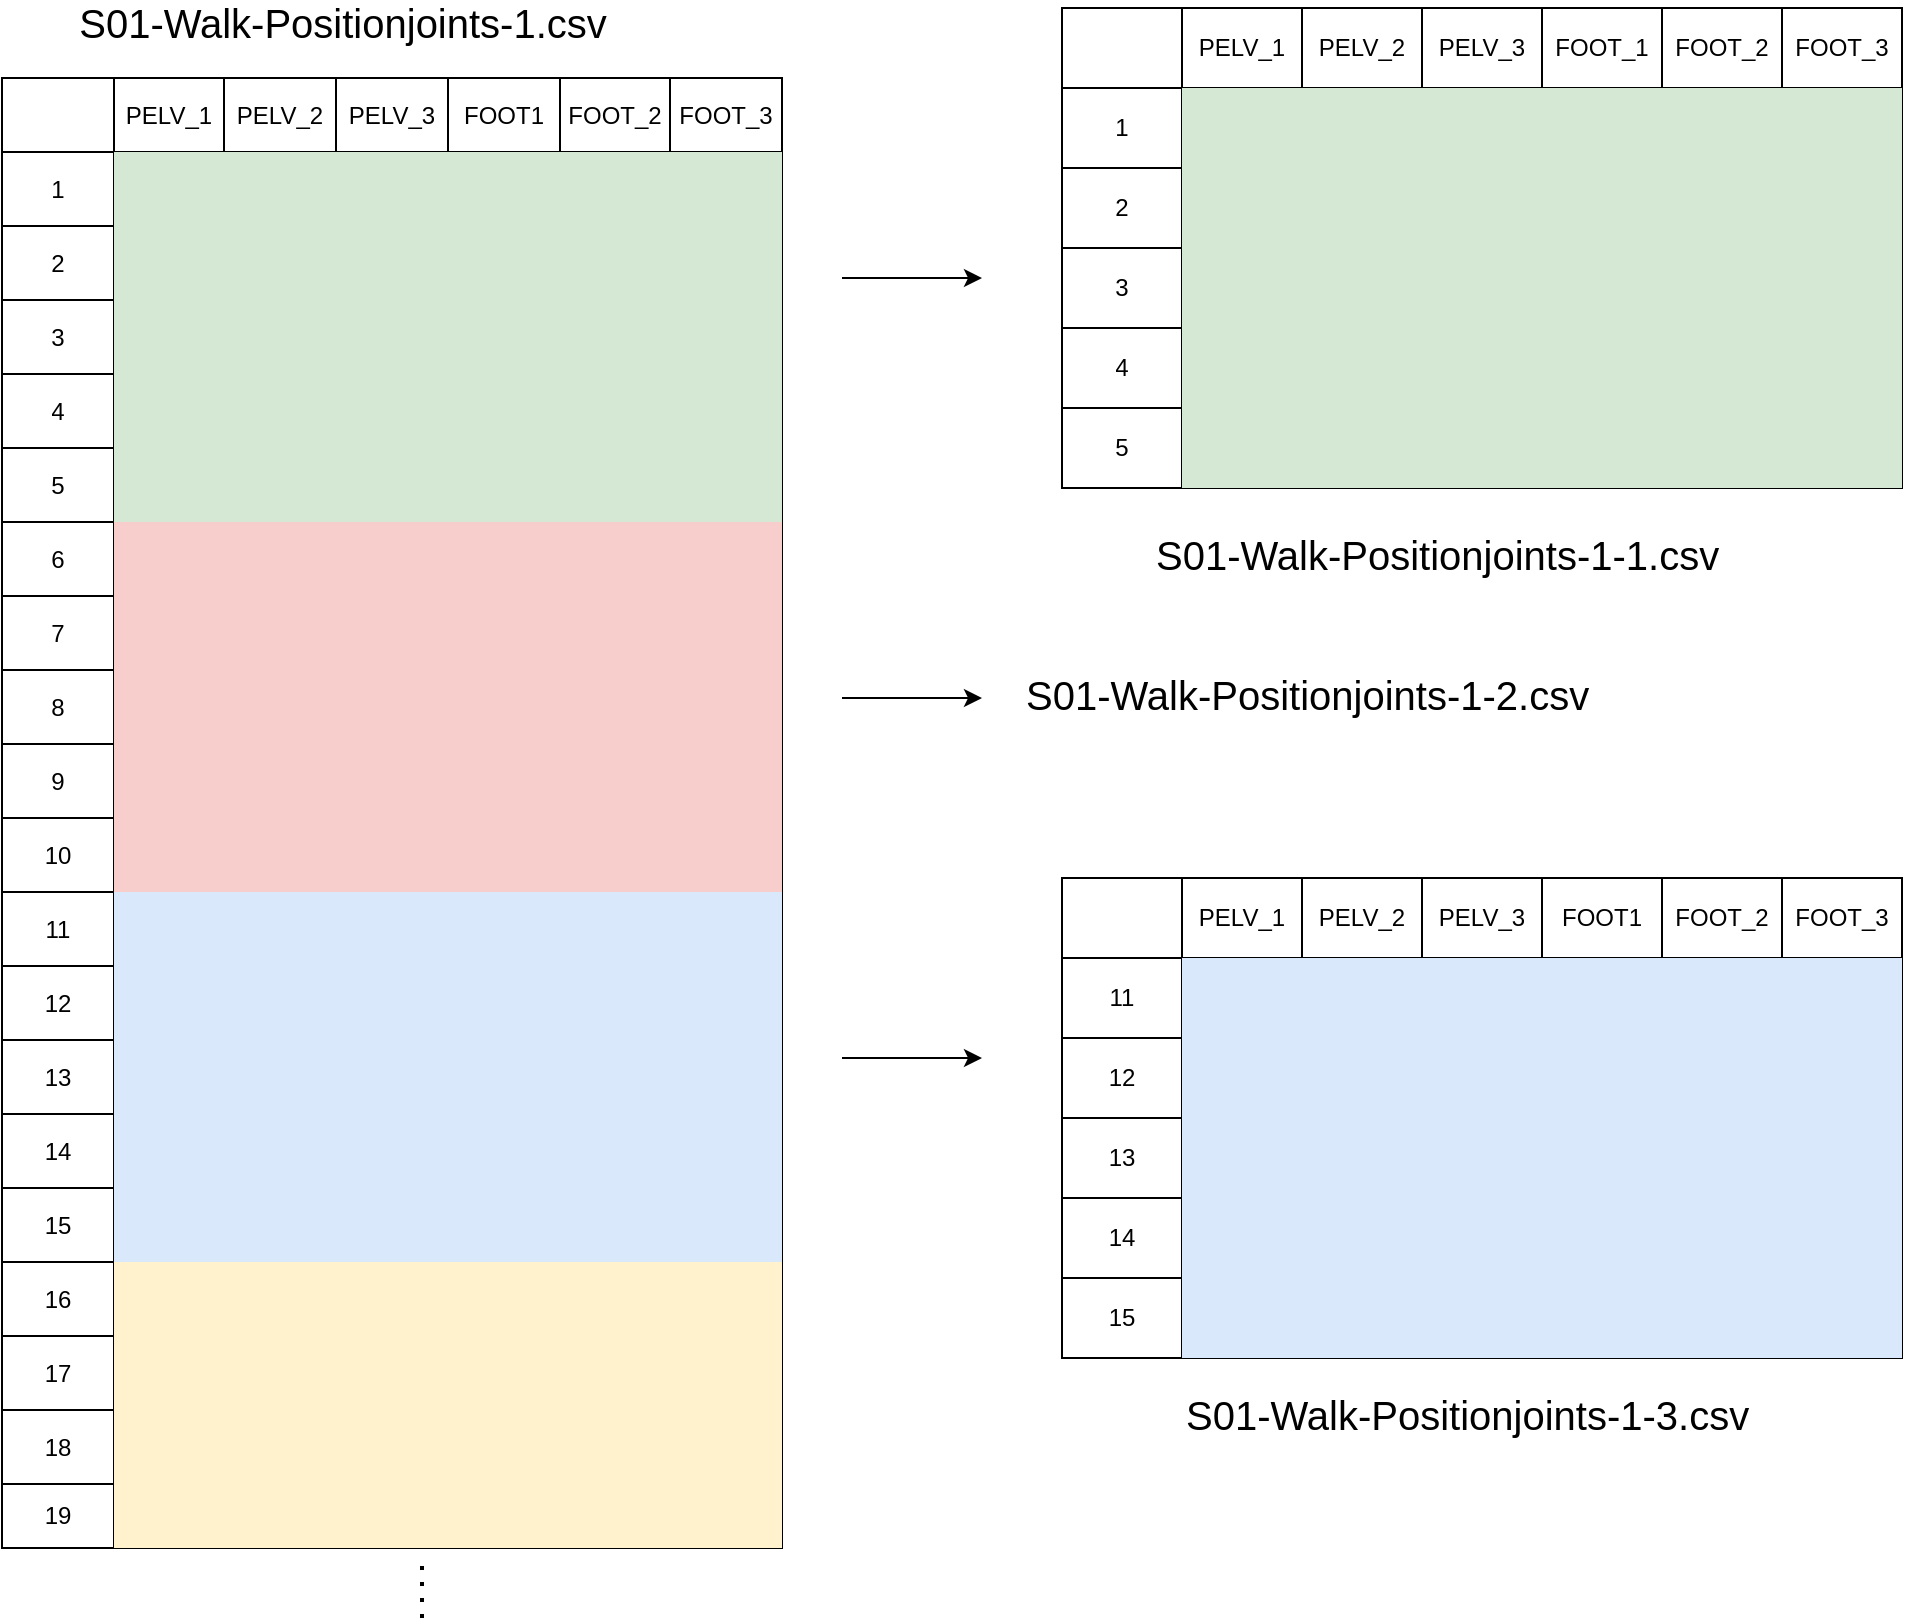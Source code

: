 <mxfile version="14.4.6" type="device"><diagram id="0sK_Nr_6OHJArJpSA34W" name="Page-1"><mxGraphModel dx="1213" dy="1164" grid="1" gridSize="10" guides="1" tooltips="1" connect="1" arrows="1" fold="1" page="1" pageScale="1" pageWidth="1100" pageHeight="850" math="0" shadow="0"><root><mxCell id="0"/><mxCell id="1" parent="0"/><mxCell id="9lfGNxrZBTi0ylYzGg3g-55" value="" style="shape=table;html=1;whiteSpace=wrap;startSize=0;container=1;collapsible=0;childLayout=tableLayout;" parent="1" vertex="1"><mxGeometry x="30" y="70" width="390" height="735" as="geometry"/></mxCell><mxCell id="9lfGNxrZBTi0ylYzGg3g-56" value="" style="shape=partialRectangle;html=1;whiteSpace=wrap;collapsible=0;dropTarget=0;pointerEvents=0;fillColor=none;top=0;left=0;bottom=0;right=0;points=[[0,0.5],[1,0.5]];portConstraint=eastwest;" parent="9lfGNxrZBTi0ylYzGg3g-55" vertex="1"><mxGeometry width="390" height="37" as="geometry"/></mxCell><mxCell id="9lfGNxrZBTi0ylYzGg3g-57" value="" style="shape=partialRectangle;html=1;whiteSpace=wrap;connectable=0;overflow=hidden;fillColor=none;top=0;left=0;bottom=0;right=0;" parent="9lfGNxrZBTi0ylYzGg3g-56" vertex="1"><mxGeometry width="56" height="37" as="geometry"/></mxCell><mxCell id="9lfGNxrZBTi0ylYzGg3g-58" value="PELV_1" style="shape=partialRectangle;html=1;whiteSpace=wrap;connectable=0;overflow=hidden;fillColor=none;top=0;left=0;bottom=0;right=0;" parent="9lfGNxrZBTi0ylYzGg3g-56" vertex="1"><mxGeometry x="56" width="55" height="37" as="geometry"/></mxCell><mxCell id="9lfGNxrZBTi0ylYzGg3g-59" value="PELV_2" style="shape=partialRectangle;html=1;whiteSpace=wrap;connectable=0;overflow=hidden;fillColor=none;top=0;left=0;bottom=0;right=0;" parent="9lfGNxrZBTi0ylYzGg3g-56" vertex="1"><mxGeometry x="111" width="56" height="37" as="geometry"/></mxCell><mxCell id="9lfGNxrZBTi0ylYzGg3g-60" value="PELV_3" style="shape=partialRectangle;html=1;whiteSpace=wrap;connectable=0;overflow=hidden;fillColor=none;top=0;left=0;bottom=0;right=0;" parent="9lfGNxrZBTi0ylYzGg3g-56" vertex="1"><mxGeometry x="167" width="56" height="37" as="geometry"/></mxCell><mxCell id="9lfGNxrZBTi0ylYzGg3g-61" value="FOOT1" style="shape=partialRectangle;html=1;whiteSpace=wrap;connectable=0;overflow=hidden;fillColor=none;top=0;left=0;bottom=0;right=0;" parent="9lfGNxrZBTi0ylYzGg3g-56" vertex="1"><mxGeometry x="223" width="56" height="37" as="geometry"/></mxCell><mxCell id="9lfGNxrZBTi0ylYzGg3g-62" value="FOOT_2" style="shape=partialRectangle;html=1;whiteSpace=wrap;connectable=0;overflow=hidden;fillColor=none;top=0;left=0;bottom=0;right=0;" parent="9lfGNxrZBTi0ylYzGg3g-56" vertex="1"><mxGeometry x="279" width="55" height="37" as="geometry"/></mxCell><mxCell id="9lfGNxrZBTi0ylYzGg3g-63" value="FOOT_3" style="shape=partialRectangle;html=1;whiteSpace=wrap;connectable=0;overflow=hidden;fillColor=none;top=0;left=0;bottom=0;right=0;" parent="9lfGNxrZBTi0ylYzGg3g-56" vertex="1"><mxGeometry x="334" width="56" height="37" as="geometry"/></mxCell><mxCell id="9lfGNxrZBTi0ylYzGg3g-64" value="" style="shape=partialRectangle;html=1;whiteSpace=wrap;collapsible=0;dropTarget=0;pointerEvents=0;fillColor=none;top=0;left=0;bottom=0;right=0;points=[[0,0.5],[1,0.5]];portConstraint=eastwest;" parent="9lfGNxrZBTi0ylYzGg3g-55" vertex="1"><mxGeometry y="37" width="390" height="37" as="geometry"/></mxCell><mxCell id="9lfGNxrZBTi0ylYzGg3g-65" value="1" style="shape=partialRectangle;html=1;whiteSpace=wrap;connectable=0;overflow=hidden;fillColor=none;top=0;left=0;bottom=0;right=0;" parent="9lfGNxrZBTi0ylYzGg3g-64" vertex="1"><mxGeometry width="56" height="37" as="geometry"/></mxCell><mxCell id="9lfGNxrZBTi0ylYzGg3g-66" value="" style="shape=partialRectangle;html=1;whiteSpace=wrap;connectable=0;overflow=hidden;fillColor=#d5e8d4;top=0;left=0;bottom=0;right=0;strokeColor=#82b366;" parent="9lfGNxrZBTi0ylYzGg3g-64" vertex="1"><mxGeometry x="56" width="55" height="37" as="geometry"/></mxCell><mxCell id="9lfGNxrZBTi0ylYzGg3g-67" value="" style="shape=partialRectangle;html=1;whiteSpace=wrap;connectable=0;overflow=hidden;fillColor=#d5e8d4;top=0;left=0;bottom=0;right=0;strokeColor=#82b366;" parent="9lfGNxrZBTi0ylYzGg3g-64" vertex="1"><mxGeometry x="111" width="56" height="37" as="geometry"/></mxCell><mxCell id="9lfGNxrZBTi0ylYzGg3g-68" value="" style="shape=partialRectangle;html=1;whiteSpace=wrap;connectable=0;overflow=hidden;fillColor=#d5e8d4;top=0;left=0;bottom=0;right=0;strokeColor=#82b366;" parent="9lfGNxrZBTi0ylYzGg3g-64" vertex="1"><mxGeometry x="167" width="56" height="37" as="geometry"/></mxCell><mxCell id="9lfGNxrZBTi0ylYzGg3g-69" value="" style="shape=partialRectangle;html=1;whiteSpace=wrap;connectable=0;overflow=hidden;fillColor=#d5e8d4;top=0;left=0;bottom=0;right=0;strokeColor=#82b366;" parent="9lfGNxrZBTi0ylYzGg3g-64" vertex="1"><mxGeometry x="223" width="56" height="37" as="geometry"/></mxCell><mxCell id="9lfGNxrZBTi0ylYzGg3g-70" value="" style="shape=partialRectangle;html=1;whiteSpace=wrap;connectable=0;overflow=hidden;fillColor=#d5e8d4;top=0;left=0;bottom=0;right=0;strokeColor=#82b366;" parent="9lfGNxrZBTi0ylYzGg3g-64" vertex="1"><mxGeometry x="279" width="55" height="37" as="geometry"/></mxCell><mxCell id="9lfGNxrZBTi0ylYzGg3g-71" value="" style="shape=partialRectangle;html=1;whiteSpace=wrap;connectable=0;overflow=hidden;fillColor=#d5e8d4;top=0;left=0;bottom=0;right=0;strokeColor=#82b366;" parent="9lfGNxrZBTi0ylYzGg3g-64" vertex="1"><mxGeometry x="334" width="56" height="37" as="geometry"/></mxCell><mxCell id="9lfGNxrZBTi0ylYzGg3g-72" value="" style="shape=partialRectangle;html=1;whiteSpace=wrap;collapsible=0;dropTarget=0;pointerEvents=0;fillColor=none;top=0;left=0;bottom=0;right=0;points=[[0,0.5],[1,0.5]];portConstraint=eastwest;" parent="9lfGNxrZBTi0ylYzGg3g-55" vertex="1"><mxGeometry y="74" width="390" height="37" as="geometry"/></mxCell><mxCell id="9lfGNxrZBTi0ylYzGg3g-73" value="2" style="shape=partialRectangle;html=1;whiteSpace=wrap;connectable=0;overflow=hidden;fillColor=none;top=0;left=0;bottom=0;right=0;" parent="9lfGNxrZBTi0ylYzGg3g-72" vertex="1"><mxGeometry width="56" height="37" as="geometry"/></mxCell><mxCell id="9lfGNxrZBTi0ylYzGg3g-74" value="" style="shape=partialRectangle;html=1;whiteSpace=wrap;connectable=0;overflow=hidden;fillColor=#d5e8d4;top=0;left=0;bottom=0;right=0;" parent="9lfGNxrZBTi0ylYzGg3g-72" vertex="1"><mxGeometry x="56" width="55" height="37" as="geometry"/></mxCell><mxCell id="9lfGNxrZBTi0ylYzGg3g-75" value="" style="shape=partialRectangle;html=1;whiteSpace=wrap;connectable=0;overflow=hidden;fillColor=#d5e8d4;top=0;left=0;bottom=0;right=0;" parent="9lfGNxrZBTi0ylYzGg3g-72" vertex="1"><mxGeometry x="111" width="56" height="37" as="geometry"/></mxCell><mxCell id="9lfGNxrZBTi0ylYzGg3g-76" value="" style="shape=partialRectangle;html=1;whiteSpace=wrap;connectable=0;overflow=hidden;fillColor=#d5e8d4;top=0;left=0;bottom=0;right=0;" parent="9lfGNxrZBTi0ylYzGg3g-72" vertex="1"><mxGeometry x="167" width="56" height="37" as="geometry"/></mxCell><mxCell id="9lfGNxrZBTi0ylYzGg3g-77" value="" style="shape=partialRectangle;html=1;whiteSpace=wrap;connectable=0;overflow=hidden;fillColor=#d5e8d4;top=0;left=0;bottom=0;right=0;" parent="9lfGNxrZBTi0ylYzGg3g-72" vertex="1"><mxGeometry x="223" width="56" height="37" as="geometry"/></mxCell><mxCell id="9lfGNxrZBTi0ylYzGg3g-78" value="" style="shape=partialRectangle;html=1;whiteSpace=wrap;connectable=0;overflow=hidden;fillColor=#d5e8d4;top=0;left=0;bottom=0;right=0;" parent="9lfGNxrZBTi0ylYzGg3g-72" vertex="1"><mxGeometry x="279" width="55" height="37" as="geometry"/></mxCell><mxCell id="9lfGNxrZBTi0ylYzGg3g-79" value="" style="shape=partialRectangle;html=1;whiteSpace=wrap;connectable=0;overflow=hidden;fillColor=#d5e8d4;top=0;left=0;bottom=0;right=0;" parent="9lfGNxrZBTi0ylYzGg3g-72" vertex="1"><mxGeometry x="334" width="56" height="37" as="geometry"/></mxCell><mxCell id="9lfGNxrZBTi0ylYzGg3g-80" value="" style="shape=partialRectangle;html=1;whiteSpace=wrap;collapsible=0;dropTarget=0;pointerEvents=0;fillColor=none;top=0;left=0;bottom=0;right=0;points=[[0,0.5],[1,0.5]];portConstraint=eastwest;" parent="9lfGNxrZBTi0ylYzGg3g-55" vertex="1"><mxGeometry y="111" width="390" height="37" as="geometry"/></mxCell><mxCell id="9lfGNxrZBTi0ylYzGg3g-81" value="3" style="shape=partialRectangle;html=1;whiteSpace=wrap;connectable=0;overflow=hidden;fillColor=none;top=0;left=0;bottom=0;right=0;" parent="9lfGNxrZBTi0ylYzGg3g-80" vertex="1"><mxGeometry width="56" height="37" as="geometry"/></mxCell><mxCell id="9lfGNxrZBTi0ylYzGg3g-82" value="" style="shape=partialRectangle;html=1;whiteSpace=wrap;connectable=0;overflow=hidden;fillColor=#d5e8d4;top=0;left=0;bottom=0;right=0;" parent="9lfGNxrZBTi0ylYzGg3g-80" vertex="1"><mxGeometry x="56" width="55" height="37" as="geometry"/></mxCell><mxCell id="9lfGNxrZBTi0ylYzGg3g-83" value="" style="shape=partialRectangle;html=1;whiteSpace=wrap;connectable=0;overflow=hidden;fillColor=#d5e8d4;top=0;left=0;bottom=0;right=0;" parent="9lfGNxrZBTi0ylYzGg3g-80" vertex="1"><mxGeometry x="111" width="56" height="37" as="geometry"/></mxCell><mxCell id="9lfGNxrZBTi0ylYzGg3g-84" value="" style="shape=partialRectangle;html=1;whiteSpace=wrap;connectable=0;overflow=hidden;fillColor=#d5e8d4;top=0;left=0;bottom=0;right=0;" parent="9lfGNxrZBTi0ylYzGg3g-80" vertex="1"><mxGeometry x="167" width="56" height="37" as="geometry"/></mxCell><mxCell id="9lfGNxrZBTi0ylYzGg3g-85" value="" style="shape=partialRectangle;html=1;whiteSpace=wrap;connectable=0;overflow=hidden;fillColor=#d5e8d4;top=0;left=0;bottom=0;right=0;" parent="9lfGNxrZBTi0ylYzGg3g-80" vertex="1"><mxGeometry x="223" width="56" height="37" as="geometry"/></mxCell><mxCell id="9lfGNxrZBTi0ylYzGg3g-86" value="" style="shape=partialRectangle;html=1;whiteSpace=wrap;connectable=0;overflow=hidden;fillColor=#d5e8d4;top=0;left=0;bottom=0;right=0;" parent="9lfGNxrZBTi0ylYzGg3g-80" vertex="1"><mxGeometry x="279" width="55" height="37" as="geometry"/></mxCell><mxCell id="9lfGNxrZBTi0ylYzGg3g-87" value="" style="shape=partialRectangle;html=1;whiteSpace=wrap;connectable=0;overflow=hidden;fillColor=#d5e8d4;top=0;left=0;bottom=0;right=0;" parent="9lfGNxrZBTi0ylYzGg3g-80" vertex="1"><mxGeometry x="334" width="56" height="37" as="geometry"/></mxCell><mxCell id="9lfGNxrZBTi0ylYzGg3g-88" value="" style="shape=partialRectangle;html=1;whiteSpace=wrap;collapsible=0;dropTarget=0;pointerEvents=0;fillColor=none;top=0;left=0;bottom=0;right=0;points=[[0,0.5],[1,0.5]];portConstraint=eastwest;" parent="9lfGNxrZBTi0ylYzGg3g-55" vertex="1"><mxGeometry y="148" width="390" height="37" as="geometry"/></mxCell><mxCell id="9lfGNxrZBTi0ylYzGg3g-89" value="4" style="shape=partialRectangle;html=1;whiteSpace=wrap;connectable=0;overflow=hidden;fillColor=none;top=0;left=0;bottom=0;right=0;" parent="9lfGNxrZBTi0ylYzGg3g-88" vertex="1"><mxGeometry width="56" height="37" as="geometry"/></mxCell><mxCell id="9lfGNxrZBTi0ylYzGg3g-90" value="" style="shape=partialRectangle;html=1;whiteSpace=wrap;connectable=0;overflow=hidden;fillColor=#d5e8d4;top=0;left=0;bottom=0;right=0;" parent="9lfGNxrZBTi0ylYzGg3g-88" vertex="1"><mxGeometry x="56" width="55" height="37" as="geometry"/></mxCell><mxCell id="9lfGNxrZBTi0ylYzGg3g-91" value="" style="shape=partialRectangle;html=1;whiteSpace=wrap;connectable=0;overflow=hidden;fillColor=#d5e8d4;top=0;left=0;bottom=0;right=0;" parent="9lfGNxrZBTi0ylYzGg3g-88" vertex="1"><mxGeometry x="111" width="56" height="37" as="geometry"/></mxCell><mxCell id="9lfGNxrZBTi0ylYzGg3g-92" value="" style="shape=partialRectangle;html=1;whiteSpace=wrap;connectable=0;overflow=hidden;fillColor=#d5e8d4;top=0;left=0;bottom=0;right=0;" parent="9lfGNxrZBTi0ylYzGg3g-88" vertex="1"><mxGeometry x="167" width="56" height="37" as="geometry"/></mxCell><mxCell id="9lfGNxrZBTi0ylYzGg3g-93" value="" style="shape=partialRectangle;html=1;whiteSpace=wrap;connectable=0;overflow=hidden;fillColor=#d5e8d4;top=0;left=0;bottom=0;right=0;" parent="9lfGNxrZBTi0ylYzGg3g-88" vertex="1"><mxGeometry x="223" width="56" height="37" as="geometry"/></mxCell><mxCell id="9lfGNxrZBTi0ylYzGg3g-94" value="" style="shape=partialRectangle;html=1;whiteSpace=wrap;connectable=0;overflow=hidden;fillColor=#d5e8d4;top=0;left=0;bottom=0;right=0;" parent="9lfGNxrZBTi0ylYzGg3g-88" vertex="1"><mxGeometry x="279" width="55" height="37" as="geometry"/></mxCell><mxCell id="9lfGNxrZBTi0ylYzGg3g-95" value="" style="shape=partialRectangle;html=1;whiteSpace=wrap;connectable=0;overflow=hidden;fillColor=#d5e8d4;top=0;left=0;bottom=0;right=0;" parent="9lfGNxrZBTi0ylYzGg3g-88" vertex="1"><mxGeometry x="334" width="56" height="37" as="geometry"/></mxCell><mxCell id="9lfGNxrZBTi0ylYzGg3g-96" value="" style="shape=partialRectangle;html=1;whiteSpace=wrap;collapsible=0;dropTarget=0;pointerEvents=0;fillColor=none;top=0;left=0;bottom=0;right=0;points=[[0,0.5],[1,0.5]];portConstraint=eastwest;" parent="9lfGNxrZBTi0ylYzGg3g-55" vertex="1"><mxGeometry y="185" width="390" height="37" as="geometry"/></mxCell><mxCell id="9lfGNxrZBTi0ylYzGg3g-97" value="5" style="shape=partialRectangle;html=1;whiteSpace=wrap;connectable=0;overflow=hidden;fillColor=none;top=0;left=0;bottom=0;right=0;" parent="9lfGNxrZBTi0ylYzGg3g-96" vertex="1"><mxGeometry width="56" height="37" as="geometry"/></mxCell><mxCell id="9lfGNxrZBTi0ylYzGg3g-98" value="" style="shape=partialRectangle;html=1;whiteSpace=wrap;connectable=0;overflow=hidden;fillColor=#d5e8d4;top=0;left=0;bottom=0;right=0;strokeColor=#82b366;" parent="9lfGNxrZBTi0ylYzGg3g-96" vertex="1"><mxGeometry x="56" width="55" height="37" as="geometry"/></mxCell><mxCell id="9lfGNxrZBTi0ylYzGg3g-99" value="" style="shape=partialRectangle;html=1;whiteSpace=wrap;connectable=0;overflow=hidden;fillColor=#d5e8d4;top=0;left=0;bottom=0;right=0;strokeColor=#82b366;" parent="9lfGNxrZBTi0ylYzGg3g-96" vertex="1"><mxGeometry x="111" width="56" height="37" as="geometry"/></mxCell><mxCell id="9lfGNxrZBTi0ylYzGg3g-100" value="" style="shape=partialRectangle;html=1;whiteSpace=wrap;connectable=0;overflow=hidden;fillColor=#d5e8d4;top=0;left=0;bottom=0;right=0;strokeColor=#82b366;" parent="9lfGNxrZBTi0ylYzGg3g-96" vertex="1"><mxGeometry x="167" width="56" height="37" as="geometry"/></mxCell><mxCell id="9lfGNxrZBTi0ylYzGg3g-101" value="" style="shape=partialRectangle;html=1;whiteSpace=wrap;connectable=0;overflow=hidden;fillColor=#d5e8d4;top=0;left=0;bottom=0;right=0;strokeColor=#82b366;" parent="9lfGNxrZBTi0ylYzGg3g-96" vertex="1"><mxGeometry x="223" width="56" height="37" as="geometry"/></mxCell><mxCell id="9lfGNxrZBTi0ylYzGg3g-102" value="" style="shape=partialRectangle;html=1;whiteSpace=wrap;connectable=0;overflow=hidden;fillColor=#d5e8d4;top=0;left=0;bottom=0;right=0;strokeColor=#82b366;" parent="9lfGNxrZBTi0ylYzGg3g-96" vertex="1"><mxGeometry x="279" width="55" height="37" as="geometry"/></mxCell><mxCell id="9lfGNxrZBTi0ylYzGg3g-103" value="" style="shape=partialRectangle;html=1;whiteSpace=wrap;connectable=0;overflow=hidden;fillColor=#d5e8d4;top=0;left=0;bottom=0;right=0;strokeColor=#82b366;" parent="9lfGNxrZBTi0ylYzGg3g-96" vertex="1"><mxGeometry x="334" width="56" height="37" as="geometry"/></mxCell><mxCell id="9lfGNxrZBTi0ylYzGg3g-104" value="" style="shape=partialRectangle;html=1;whiteSpace=wrap;collapsible=0;dropTarget=0;pointerEvents=0;fillColor=none;top=0;left=0;bottom=0;right=0;points=[[0,0.5],[1,0.5]];portConstraint=eastwest;" parent="9lfGNxrZBTi0ylYzGg3g-55" vertex="1"><mxGeometry y="222" width="390" height="37" as="geometry"/></mxCell><mxCell id="9lfGNxrZBTi0ylYzGg3g-105" value="6" style="shape=partialRectangle;html=1;whiteSpace=wrap;connectable=0;overflow=hidden;fillColor=none;top=0;left=0;bottom=0;right=0;" parent="9lfGNxrZBTi0ylYzGg3g-104" vertex="1"><mxGeometry width="56" height="37" as="geometry"/></mxCell><mxCell id="9lfGNxrZBTi0ylYzGg3g-106" value="" style="shape=partialRectangle;html=1;whiteSpace=wrap;connectable=0;overflow=hidden;fillColor=#f8cecc;top=0;left=0;bottom=0;right=0;strokeColor=#b85450;" parent="9lfGNxrZBTi0ylYzGg3g-104" vertex="1"><mxGeometry x="56" width="55" height="37" as="geometry"/></mxCell><mxCell id="9lfGNxrZBTi0ylYzGg3g-107" value="" style="shape=partialRectangle;html=1;whiteSpace=wrap;connectable=0;overflow=hidden;fillColor=#f8cecc;top=0;left=0;bottom=0;right=0;strokeColor=#b85450;" parent="9lfGNxrZBTi0ylYzGg3g-104" vertex="1"><mxGeometry x="111" width="56" height="37" as="geometry"/></mxCell><mxCell id="9lfGNxrZBTi0ylYzGg3g-108" value="" style="shape=partialRectangle;html=1;whiteSpace=wrap;connectable=0;overflow=hidden;fillColor=#f8cecc;top=0;left=0;bottom=0;right=0;strokeColor=#b85450;" parent="9lfGNxrZBTi0ylYzGg3g-104" vertex="1"><mxGeometry x="167" width="56" height="37" as="geometry"/></mxCell><mxCell id="9lfGNxrZBTi0ylYzGg3g-109" value="" style="shape=partialRectangle;html=1;whiteSpace=wrap;connectable=0;overflow=hidden;fillColor=#f8cecc;top=0;left=0;bottom=0;right=0;strokeColor=#b85450;" parent="9lfGNxrZBTi0ylYzGg3g-104" vertex="1"><mxGeometry x="223" width="56" height="37" as="geometry"/></mxCell><mxCell id="9lfGNxrZBTi0ylYzGg3g-110" value="" style="shape=partialRectangle;html=1;whiteSpace=wrap;connectable=0;overflow=hidden;fillColor=#f8cecc;top=0;left=0;bottom=0;right=0;strokeColor=#b85450;" parent="9lfGNxrZBTi0ylYzGg3g-104" vertex="1"><mxGeometry x="279" width="55" height="37" as="geometry"/></mxCell><mxCell id="9lfGNxrZBTi0ylYzGg3g-111" value="" style="shape=partialRectangle;html=1;whiteSpace=wrap;connectable=0;overflow=hidden;fillColor=#f8cecc;top=0;left=0;bottom=0;right=0;strokeColor=#b85450;" parent="9lfGNxrZBTi0ylYzGg3g-104" vertex="1"><mxGeometry x="334" width="56" height="37" as="geometry"/></mxCell><mxCell id="9lfGNxrZBTi0ylYzGg3g-112" value="" style="shape=partialRectangle;html=1;whiteSpace=wrap;collapsible=0;dropTarget=0;pointerEvents=0;fillColor=none;top=0;left=0;bottom=0;right=0;points=[[0,0.5],[1,0.5]];portConstraint=eastwest;" parent="9lfGNxrZBTi0ylYzGg3g-55" vertex="1"><mxGeometry y="259" width="390" height="37" as="geometry"/></mxCell><mxCell id="9lfGNxrZBTi0ylYzGg3g-113" value="7" style="shape=partialRectangle;html=1;whiteSpace=wrap;connectable=0;overflow=hidden;fillColor=none;top=0;left=0;bottom=0;right=0;" parent="9lfGNxrZBTi0ylYzGg3g-112" vertex="1"><mxGeometry width="56" height="37" as="geometry"/></mxCell><mxCell id="9lfGNxrZBTi0ylYzGg3g-114" value="" style="shape=partialRectangle;html=1;whiteSpace=wrap;connectable=0;overflow=hidden;fillColor=#f8cecc;top=0;left=0;bottom=0;right=0;strokeColor=#b85450;" parent="9lfGNxrZBTi0ylYzGg3g-112" vertex="1"><mxGeometry x="56" width="55" height="37" as="geometry"/></mxCell><mxCell id="9lfGNxrZBTi0ylYzGg3g-115" value="" style="shape=partialRectangle;html=1;whiteSpace=wrap;connectable=0;overflow=hidden;fillColor=#f8cecc;top=0;left=0;bottom=0;right=0;strokeColor=#b85450;" parent="9lfGNxrZBTi0ylYzGg3g-112" vertex="1"><mxGeometry x="111" width="56" height="37" as="geometry"/></mxCell><mxCell id="9lfGNxrZBTi0ylYzGg3g-116" value="" style="shape=partialRectangle;html=1;whiteSpace=wrap;connectable=0;overflow=hidden;fillColor=#f8cecc;top=0;left=0;bottom=0;right=0;strokeColor=#b85450;" parent="9lfGNxrZBTi0ylYzGg3g-112" vertex="1"><mxGeometry x="167" width="56" height="37" as="geometry"/></mxCell><mxCell id="9lfGNxrZBTi0ylYzGg3g-117" value="" style="shape=partialRectangle;html=1;whiteSpace=wrap;connectable=0;overflow=hidden;fillColor=#f8cecc;top=0;left=0;bottom=0;right=0;strokeColor=#b85450;" parent="9lfGNxrZBTi0ylYzGg3g-112" vertex="1"><mxGeometry x="223" width="56" height="37" as="geometry"/></mxCell><mxCell id="9lfGNxrZBTi0ylYzGg3g-118" value="" style="shape=partialRectangle;html=1;whiteSpace=wrap;connectable=0;overflow=hidden;fillColor=#f8cecc;top=0;left=0;bottom=0;right=0;strokeColor=#b85450;" parent="9lfGNxrZBTi0ylYzGg3g-112" vertex="1"><mxGeometry x="279" width="55" height="37" as="geometry"/></mxCell><mxCell id="9lfGNxrZBTi0ylYzGg3g-119" value="" style="shape=partialRectangle;html=1;whiteSpace=wrap;connectable=0;overflow=hidden;fillColor=#f8cecc;top=0;left=0;bottom=0;right=0;strokeColor=#b85450;" parent="9lfGNxrZBTi0ylYzGg3g-112" vertex="1"><mxGeometry x="334" width="56" height="37" as="geometry"/></mxCell><mxCell id="9lfGNxrZBTi0ylYzGg3g-120" value="" style="shape=partialRectangle;html=1;whiteSpace=wrap;collapsible=0;dropTarget=0;pointerEvents=0;fillColor=none;top=0;left=0;bottom=0;right=0;points=[[0,0.5],[1,0.5]];portConstraint=eastwest;" parent="9lfGNxrZBTi0ylYzGg3g-55" vertex="1"><mxGeometry y="296" width="390" height="37" as="geometry"/></mxCell><mxCell id="9lfGNxrZBTi0ylYzGg3g-121" value="8" style="shape=partialRectangle;html=1;whiteSpace=wrap;connectable=0;overflow=hidden;fillColor=none;top=0;left=0;bottom=0;right=0;" parent="9lfGNxrZBTi0ylYzGg3g-120" vertex="1"><mxGeometry width="56" height="37" as="geometry"/></mxCell><mxCell id="9lfGNxrZBTi0ylYzGg3g-122" value="" style="shape=partialRectangle;html=1;whiteSpace=wrap;connectable=0;overflow=hidden;fillColor=#f8cecc;top=0;left=0;bottom=0;right=0;strokeColor=#b85450;" parent="9lfGNxrZBTi0ylYzGg3g-120" vertex="1"><mxGeometry x="56" width="55" height="37" as="geometry"/></mxCell><mxCell id="9lfGNxrZBTi0ylYzGg3g-123" value="" style="shape=partialRectangle;html=1;whiteSpace=wrap;connectable=0;overflow=hidden;fillColor=#f8cecc;top=0;left=0;bottom=0;right=0;strokeColor=#b85450;" parent="9lfGNxrZBTi0ylYzGg3g-120" vertex="1"><mxGeometry x="111" width="56" height="37" as="geometry"/></mxCell><mxCell id="9lfGNxrZBTi0ylYzGg3g-124" value="" style="shape=partialRectangle;html=1;whiteSpace=wrap;connectable=0;overflow=hidden;fillColor=#f8cecc;top=0;left=0;bottom=0;right=0;strokeColor=#b85450;" parent="9lfGNxrZBTi0ylYzGg3g-120" vertex="1"><mxGeometry x="167" width="56" height="37" as="geometry"/></mxCell><mxCell id="9lfGNxrZBTi0ylYzGg3g-125" value="" style="shape=partialRectangle;html=1;whiteSpace=wrap;connectable=0;overflow=hidden;fillColor=#f8cecc;top=0;left=0;bottom=0;right=0;strokeColor=#b85450;" parent="9lfGNxrZBTi0ylYzGg3g-120" vertex="1"><mxGeometry x="223" width="56" height="37" as="geometry"/></mxCell><mxCell id="9lfGNxrZBTi0ylYzGg3g-126" value="" style="shape=partialRectangle;html=1;whiteSpace=wrap;connectable=0;overflow=hidden;fillColor=#f8cecc;top=0;left=0;bottom=0;right=0;strokeColor=#b85450;" parent="9lfGNxrZBTi0ylYzGg3g-120" vertex="1"><mxGeometry x="279" width="55" height="37" as="geometry"/></mxCell><mxCell id="9lfGNxrZBTi0ylYzGg3g-127" value="" style="shape=partialRectangle;html=1;whiteSpace=wrap;connectable=0;overflow=hidden;fillColor=#f8cecc;top=0;left=0;bottom=0;right=0;strokeColor=#b85450;" parent="9lfGNxrZBTi0ylYzGg3g-120" vertex="1"><mxGeometry x="334" width="56" height="37" as="geometry"/></mxCell><mxCell id="9lfGNxrZBTi0ylYzGg3g-128" value="" style="shape=partialRectangle;html=1;whiteSpace=wrap;collapsible=0;dropTarget=0;pointerEvents=0;fillColor=none;top=0;left=0;bottom=0;right=0;points=[[0,0.5],[1,0.5]];portConstraint=eastwest;" parent="9lfGNxrZBTi0ylYzGg3g-55" vertex="1"><mxGeometry y="333" width="390" height="37" as="geometry"/></mxCell><mxCell id="9lfGNxrZBTi0ylYzGg3g-129" value="9" style="shape=partialRectangle;html=1;whiteSpace=wrap;connectable=0;overflow=hidden;fillColor=none;top=0;left=0;bottom=0;right=0;" parent="9lfGNxrZBTi0ylYzGg3g-128" vertex="1"><mxGeometry width="56" height="37" as="geometry"/></mxCell><mxCell id="9lfGNxrZBTi0ylYzGg3g-130" value="" style="shape=partialRectangle;html=1;whiteSpace=wrap;connectable=0;overflow=hidden;fillColor=#f8cecc;top=0;left=0;bottom=0;right=0;strokeColor=#b85450;" parent="9lfGNxrZBTi0ylYzGg3g-128" vertex="1"><mxGeometry x="56" width="55" height="37" as="geometry"/></mxCell><mxCell id="9lfGNxrZBTi0ylYzGg3g-131" value="" style="shape=partialRectangle;html=1;whiteSpace=wrap;connectable=0;overflow=hidden;fillColor=#f8cecc;top=0;left=0;bottom=0;right=0;strokeColor=#b85450;" parent="9lfGNxrZBTi0ylYzGg3g-128" vertex="1"><mxGeometry x="111" width="56" height="37" as="geometry"/></mxCell><mxCell id="9lfGNxrZBTi0ylYzGg3g-132" value="" style="shape=partialRectangle;html=1;whiteSpace=wrap;connectable=0;overflow=hidden;fillColor=#f8cecc;top=0;left=0;bottom=0;right=0;strokeColor=#b85450;" parent="9lfGNxrZBTi0ylYzGg3g-128" vertex="1"><mxGeometry x="167" width="56" height="37" as="geometry"/></mxCell><mxCell id="9lfGNxrZBTi0ylYzGg3g-133" value="" style="shape=partialRectangle;html=1;whiteSpace=wrap;connectable=0;overflow=hidden;fillColor=#f8cecc;top=0;left=0;bottom=0;right=0;strokeColor=#b85450;" parent="9lfGNxrZBTi0ylYzGg3g-128" vertex="1"><mxGeometry x="223" width="56" height="37" as="geometry"/></mxCell><mxCell id="9lfGNxrZBTi0ylYzGg3g-134" value="" style="shape=partialRectangle;html=1;whiteSpace=wrap;connectable=0;overflow=hidden;fillColor=#f8cecc;top=0;left=0;bottom=0;right=0;strokeColor=#b85450;" parent="9lfGNxrZBTi0ylYzGg3g-128" vertex="1"><mxGeometry x="279" width="55" height="37" as="geometry"/></mxCell><mxCell id="9lfGNxrZBTi0ylYzGg3g-135" value="" style="shape=partialRectangle;html=1;whiteSpace=wrap;connectable=0;overflow=hidden;fillColor=#f8cecc;top=0;left=0;bottom=0;right=0;strokeColor=#b85450;" parent="9lfGNxrZBTi0ylYzGg3g-128" vertex="1"><mxGeometry x="334" width="56" height="37" as="geometry"/></mxCell><mxCell id="9lfGNxrZBTi0ylYzGg3g-136" value="" style="shape=partialRectangle;html=1;whiteSpace=wrap;collapsible=0;dropTarget=0;pointerEvents=0;fillColor=none;top=0;left=0;bottom=0;right=0;points=[[0,0.5],[1,0.5]];portConstraint=eastwest;" parent="9lfGNxrZBTi0ylYzGg3g-55" vertex="1"><mxGeometry y="370" width="390" height="37" as="geometry"/></mxCell><mxCell id="9lfGNxrZBTi0ylYzGg3g-137" value="10" style="shape=partialRectangle;html=1;whiteSpace=wrap;connectable=0;overflow=hidden;fillColor=none;top=0;left=0;bottom=0;right=0;" parent="9lfGNxrZBTi0ylYzGg3g-136" vertex="1"><mxGeometry width="56" height="37" as="geometry"/></mxCell><mxCell id="9lfGNxrZBTi0ylYzGg3g-138" value="" style="shape=partialRectangle;html=1;whiteSpace=wrap;connectable=0;overflow=hidden;fillColor=#f8cecc;top=0;left=0;bottom=0;right=0;strokeColor=#b85450;" parent="9lfGNxrZBTi0ylYzGg3g-136" vertex="1"><mxGeometry x="56" width="55" height="37" as="geometry"/></mxCell><mxCell id="9lfGNxrZBTi0ylYzGg3g-139" value="" style="shape=partialRectangle;html=1;whiteSpace=wrap;connectable=0;overflow=hidden;fillColor=#f8cecc;top=0;left=0;bottom=0;right=0;strokeColor=#b85450;" parent="9lfGNxrZBTi0ylYzGg3g-136" vertex="1"><mxGeometry x="111" width="56" height="37" as="geometry"/></mxCell><mxCell id="9lfGNxrZBTi0ylYzGg3g-140" value="" style="shape=partialRectangle;html=1;whiteSpace=wrap;connectable=0;overflow=hidden;fillColor=#f8cecc;top=0;left=0;bottom=0;right=0;strokeColor=#b85450;" parent="9lfGNxrZBTi0ylYzGg3g-136" vertex="1"><mxGeometry x="167" width="56" height="37" as="geometry"/></mxCell><mxCell id="9lfGNxrZBTi0ylYzGg3g-141" value="" style="shape=partialRectangle;html=1;whiteSpace=wrap;connectable=0;overflow=hidden;fillColor=#f8cecc;top=0;left=0;bottom=0;right=0;strokeColor=#b85450;" parent="9lfGNxrZBTi0ylYzGg3g-136" vertex="1"><mxGeometry x="223" width="56" height="37" as="geometry"/></mxCell><mxCell id="9lfGNxrZBTi0ylYzGg3g-142" value="" style="shape=partialRectangle;html=1;whiteSpace=wrap;connectable=0;overflow=hidden;fillColor=#f8cecc;top=0;left=0;bottom=0;right=0;strokeColor=#b85450;" parent="9lfGNxrZBTi0ylYzGg3g-136" vertex="1"><mxGeometry x="279" width="55" height="37" as="geometry"/></mxCell><mxCell id="9lfGNxrZBTi0ylYzGg3g-143" value="" style="shape=partialRectangle;html=1;whiteSpace=wrap;connectable=0;overflow=hidden;fillColor=#f8cecc;top=0;left=0;bottom=0;right=0;strokeColor=#b85450;" parent="9lfGNxrZBTi0ylYzGg3g-136" vertex="1"><mxGeometry x="334" width="56" height="37" as="geometry"/></mxCell><mxCell id="9lfGNxrZBTi0ylYzGg3g-144" value="" style="shape=partialRectangle;html=1;whiteSpace=wrap;collapsible=0;dropTarget=0;pointerEvents=0;fillColor=none;top=0;left=0;bottom=0;right=0;points=[[0,0.5],[1,0.5]];portConstraint=eastwest;" parent="9lfGNxrZBTi0ylYzGg3g-55" vertex="1"><mxGeometry y="407" width="390" height="37" as="geometry"/></mxCell><mxCell id="9lfGNxrZBTi0ylYzGg3g-145" value="11" style="shape=partialRectangle;html=1;whiteSpace=wrap;connectable=0;overflow=hidden;fillColor=none;top=0;left=0;bottom=0;right=0;" parent="9lfGNxrZBTi0ylYzGg3g-144" vertex="1"><mxGeometry width="56" height="37" as="geometry"/></mxCell><mxCell id="9lfGNxrZBTi0ylYzGg3g-146" value="" style="shape=partialRectangle;html=1;whiteSpace=wrap;connectable=0;overflow=hidden;fillColor=#dae8fc;top=0;left=0;bottom=0;right=0;strokeColor=#6c8ebf;" parent="9lfGNxrZBTi0ylYzGg3g-144" vertex="1"><mxGeometry x="56" width="55" height="37" as="geometry"/></mxCell><mxCell id="9lfGNxrZBTi0ylYzGg3g-147" value="" style="shape=partialRectangle;html=1;whiteSpace=wrap;connectable=0;overflow=hidden;fillColor=#dae8fc;top=0;left=0;bottom=0;right=0;strokeColor=#6c8ebf;" parent="9lfGNxrZBTi0ylYzGg3g-144" vertex="1"><mxGeometry x="111" width="56" height="37" as="geometry"/></mxCell><mxCell id="9lfGNxrZBTi0ylYzGg3g-148" value="" style="shape=partialRectangle;html=1;whiteSpace=wrap;connectable=0;overflow=hidden;fillColor=#dae8fc;top=0;left=0;bottom=0;right=0;strokeColor=#6c8ebf;" parent="9lfGNxrZBTi0ylYzGg3g-144" vertex="1"><mxGeometry x="167" width="56" height="37" as="geometry"/></mxCell><mxCell id="9lfGNxrZBTi0ylYzGg3g-149" value="" style="shape=partialRectangle;html=1;whiteSpace=wrap;connectable=0;overflow=hidden;fillColor=#dae8fc;top=0;left=0;bottom=0;right=0;strokeColor=#6c8ebf;" parent="9lfGNxrZBTi0ylYzGg3g-144" vertex="1"><mxGeometry x="223" width="56" height="37" as="geometry"/></mxCell><mxCell id="9lfGNxrZBTi0ylYzGg3g-150" value="" style="shape=partialRectangle;html=1;whiteSpace=wrap;connectable=0;overflow=hidden;fillColor=#dae8fc;top=0;left=0;bottom=0;right=0;strokeColor=#6c8ebf;" parent="9lfGNxrZBTi0ylYzGg3g-144" vertex="1"><mxGeometry x="279" width="55" height="37" as="geometry"/></mxCell><mxCell id="9lfGNxrZBTi0ylYzGg3g-151" value="" style="shape=partialRectangle;html=1;whiteSpace=wrap;connectable=0;overflow=hidden;fillColor=#dae8fc;top=0;left=0;bottom=0;right=0;strokeColor=#6c8ebf;" parent="9lfGNxrZBTi0ylYzGg3g-144" vertex="1"><mxGeometry x="334" width="56" height="37" as="geometry"/></mxCell><mxCell id="9lfGNxrZBTi0ylYzGg3g-152" value="" style="shape=partialRectangle;html=1;whiteSpace=wrap;collapsible=0;dropTarget=0;pointerEvents=0;fillColor=none;top=0;left=0;bottom=0;right=0;points=[[0,0.5],[1,0.5]];portConstraint=eastwest;" parent="9lfGNxrZBTi0ylYzGg3g-55" vertex="1"><mxGeometry y="444" width="390" height="37" as="geometry"/></mxCell><mxCell id="9lfGNxrZBTi0ylYzGg3g-153" value="12" style="shape=partialRectangle;html=1;whiteSpace=wrap;connectable=0;overflow=hidden;fillColor=none;top=0;left=0;bottom=0;right=0;" parent="9lfGNxrZBTi0ylYzGg3g-152" vertex="1"><mxGeometry width="56" height="37" as="geometry"/></mxCell><mxCell id="9lfGNxrZBTi0ylYzGg3g-154" value="" style="shape=partialRectangle;html=1;whiteSpace=wrap;connectable=0;overflow=hidden;fillColor=#dae8fc;top=0;left=0;bottom=0;right=0;strokeColor=#6c8ebf;" parent="9lfGNxrZBTi0ylYzGg3g-152" vertex="1"><mxGeometry x="56" width="55" height="37" as="geometry"/></mxCell><mxCell id="9lfGNxrZBTi0ylYzGg3g-155" value="" style="shape=partialRectangle;html=1;whiteSpace=wrap;connectable=0;overflow=hidden;fillColor=#dae8fc;top=0;left=0;bottom=0;right=0;strokeColor=#6c8ebf;" parent="9lfGNxrZBTi0ylYzGg3g-152" vertex="1"><mxGeometry x="111" width="56" height="37" as="geometry"/></mxCell><mxCell id="9lfGNxrZBTi0ylYzGg3g-156" value="" style="shape=partialRectangle;html=1;whiteSpace=wrap;connectable=0;overflow=hidden;fillColor=#dae8fc;top=0;left=0;bottom=0;right=0;strokeColor=#6c8ebf;" parent="9lfGNxrZBTi0ylYzGg3g-152" vertex="1"><mxGeometry x="167" width="56" height="37" as="geometry"/></mxCell><mxCell id="9lfGNxrZBTi0ylYzGg3g-157" value="" style="shape=partialRectangle;html=1;whiteSpace=wrap;connectable=0;overflow=hidden;fillColor=#dae8fc;top=0;left=0;bottom=0;right=0;strokeColor=#6c8ebf;" parent="9lfGNxrZBTi0ylYzGg3g-152" vertex="1"><mxGeometry x="223" width="56" height="37" as="geometry"/></mxCell><mxCell id="9lfGNxrZBTi0ylYzGg3g-158" value="" style="shape=partialRectangle;html=1;whiteSpace=wrap;connectable=0;overflow=hidden;fillColor=#dae8fc;top=0;left=0;bottom=0;right=0;strokeColor=#6c8ebf;" parent="9lfGNxrZBTi0ylYzGg3g-152" vertex="1"><mxGeometry x="279" width="55" height="37" as="geometry"/></mxCell><mxCell id="9lfGNxrZBTi0ylYzGg3g-159" value="" style="shape=partialRectangle;html=1;whiteSpace=wrap;connectable=0;overflow=hidden;fillColor=#dae8fc;top=0;left=0;bottom=0;right=0;strokeColor=#6c8ebf;" parent="9lfGNxrZBTi0ylYzGg3g-152" vertex="1"><mxGeometry x="334" width="56" height="37" as="geometry"/></mxCell><mxCell id="9lfGNxrZBTi0ylYzGg3g-160" value="" style="shape=partialRectangle;html=1;whiteSpace=wrap;collapsible=0;dropTarget=0;pointerEvents=0;fillColor=none;top=0;left=0;bottom=0;right=0;points=[[0,0.5],[1,0.5]];portConstraint=eastwest;" parent="9lfGNxrZBTi0ylYzGg3g-55" vertex="1"><mxGeometry y="481" width="390" height="37" as="geometry"/></mxCell><mxCell id="9lfGNxrZBTi0ylYzGg3g-161" value="13" style="shape=partialRectangle;html=1;whiteSpace=wrap;connectable=0;overflow=hidden;fillColor=none;top=0;left=0;bottom=0;right=0;" parent="9lfGNxrZBTi0ylYzGg3g-160" vertex="1"><mxGeometry width="56" height="37" as="geometry"/></mxCell><mxCell id="9lfGNxrZBTi0ylYzGg3g-162" value="" style="shape=partialRectangle;html=1;whiteSpace=wrap;connectable=0;overflow=hidden;fillColor=#dae8fc;top=0;left=0;bottom=0;right=0;strokeColor=#6c8ebf;" parent="9lfGNxrZBTi0ylYzGg3g-160" vertex="1"><mxGeometry x="56" width="55" height="37" as="geometry"/></mxCell><mxCell id="9lfGNxrZBTi0ylYzGg3g-163" value="" style="shape=partialRectangle;html=1;whiteSpace=wrap;connectable=0;overflow=hidden;fillColor=#dae8fc;top=0;left=0;bottom=0;right=0;strokeColor=#6c8ebf;" parent="9lfGNxrZBTi0ylYzGg3g-160" vertex="1"><mxGeometry x="111" width="56" height="37" as="geometry"/></mxCell><mxCell id="9lfGNxrZBTi0ylYzGg3g-164" value="" style="shape=partialRectangle;html=1;whiteSpace=wrap;connectable=0;overflow=hidden;fillColor=#dae8fc;top=0;left=0;bottom=0;right=0;strokeColor=#6c8ebf;" parent="9lfGNxrZBTi0ylYzGg3g-160" vertex="1"><mxGeometry x="167" width="56" height="37" as="geometry"/></mxCell><mxCell id="9lfGNxrZBTi0ylYzGg3g-165" value="" style="shape=partialRectangle;html=1;whiteSpace=wrap;connectable=0;overflow=hidden;fillColor=#dae8fc;top=0;left=0;bottom=0;right=0;strokeColor=#6c8ebf;" parent="9lfGNxrZBTi0ylYzGg3g-160" vertex="1"><mxGeometry x="223" width="56" height="37" as="geometry"/></mxCell><mxCell id="9lfGNxrZBTi0ylYzGg3g-166" value="" style="shape=partialRectangle;html=1;whiteSpace=wrap;connectable=0;overflow=hidden;fillColor=#dae8fc;top=0;left=0;bottom=0;right=0;strokeColor=#6c8ebf;" parent="9lfGNxrZBTi0ylYzGg3g-160" vertex="1"><mxGeometry x="279" width="55" height="37" as="geometry"/></mxCell><mxCell id="9lfGNxrZBTi0ylYzGg3g-167" value="" style="shape=partialRectangle;html=1;whiteSpace=wrap;connectable=0;overflow=hidden;fillColor=#dae8fc;top=0;left=0;bottom=0;right=0;strokeColor=#6c8ebf;" parent="9lfGNxrZBTi0ylYzGg3g-160" vertex="1"><mxGeometry x="334" width="56" height="37" as="geometry"/></mxCell><mxCell id="9lfGNxrZBTi0ylYzGg3g-168" value="" style="shape=partialRectangle;html=1;whiteSpace=wrap;collapsible=0;dropTarget=0;pointerEvents=0;fillColor=none;top=0;left=0;bottom=0;right=0;points=[[0,0.5],[1,0.5]];portConstraint=eastwest;" parent="9lfGNxrZBTi0ylYzGg3g-55" vertex="1"><mxGeometry y="518" width="390" height="37" as="geometry"/></mxCell><mxCell id="9lfGNxrZBTi0ylYzGg3g-169" value="14" style="shape=partialRectangle;html=1;whiteSpace=wrap;connectable=0;overflow=hidden;fillColor=none;top=0;left=0;bottom=0;right=0;" parent="9lfGNxrZBTi0ylYzGg3g-168" vertex="1"><mxGeometry width="56" height="37" as="geometry"/></mxCell><mxCell id="9lfGNxrZBTi0ylYzGg3g-170" value="" style="shape=partialRectangle;html=1;whiteSpace=wrap;connectable=0;overflow=hidden;fillColor=#dae8fc;top=0;left=0;bottom=0;right=0;strokeColor=#6c8ebf;" parent="9lfGNxrZBTi0ylYzGg3g-168" vertex="1"><mxGeometry x="56" width="55" height="37" as="geometry"/></mxCell><mxCell id="9lfGNxrZBTi0ylYzGg3g-171" value="" style="shape=partialRectangle;html=1;whiteSpace=wrap;connectable=0;overflow=hidden;fillColor=#dae8fc;top=0;left=0;bottom=0;right=0;strokeColor=#6c8ebf;" parent="9lfGNxrZBTi0ylYzGg3g-168" vertex="1"><mxGeometry x="111" width="56" height="37" as="geometry"/></mxCell><mxCell id="9lfGNxrZBTi0ylYzGg3g-172" value="" style="shape=partialRectangle;html=1;whiteSpace=wrap;connectable=0;overflow=hidden;fillColor=#dae8fc;top=0;left=0;bottom=0;right=0;strokeColor=#6c8ebf;" parent="9lfGNxrZBTi0ylYzGg3g-168" vertex="1"><mxGeometry x="167" width="56" height="37" as="geometry"/></mxCell><mxCell id="9lfGNxrZBTi0ylYzGg3g-173" value="" style="shape=partialRectangle;html=1;whiteSpace=wrap;connectable=0;overflow=hidden;fillColor=#dae8fc;top=0;left=0;bottom=0;right=0;strokeColor=#6c8ebf;" parent="9lfGNxrZBTi0ylYzGg3g-168" vertex="1"><mxGeometry x="223" width="56" height="37" as="geometry"/></mxCell><mxCell id="9lfGNxrZBTi0ylYzGg3g-174" value="" style="shape=partialRectangle;html=1;whiteSpace=wrap;connectable=0;overflow=hidden;fillColor=#dae8fc;top=0;left=0;bottom=0;right=0;strokeColor=#6c8ebf;" parent="9lfGNxrZBTi0ylYzGg3g-168" vertex="1"><mxGeometry x="279" width="55" height="37" as="geometry"/></mxCell><mxCell id="9lfGNxrZBTi0ylYzGg3g-175" value="" style="shape=partialRectangle;html=1;whiteSpace=wrap;connectable=0;overflow=hidden;fillColor=#dae8fc;top=0;left=0;bottom=0;right=0;strokeColor=#6c8ebf;" parent="9lfGNxrZBTi0ylYzGg3g-168" vertex="1"><mxGeometry x="334" width="56" height="37" as="geometry"/></mxCell><mxCell id="9lfGNxrZBTi0ylYzGg3g-176" value="" style="shape=partialRectangle;html=1;whiteSpace=wrap;collapsible=0;dropTarget=0;pointerEvents=0;fillColor=none;top=0;left=0;bottom=0;right=0;points=[[0,0.5],[1,0.5]];portConstraint=eastwest;" parent="9lfGNxrZBTi0ylYzGg3g-55" vertex="1"><mxGeometry y="555" width="390" height="37" as="geometry"/></mxCell><mxCell id="9lfGNxrZBTi0ylYzGg3g-177" value="15" style="shape=partialRectangle;html=1;whiteSpace=wrap;connectable=0;overflow=hidden;fillColor=none;top=0;left=0;bottom=0;right=0;" parent="9lfGNxrZBTi0ylYzGg3g-176" vertex="1"><mxGeometry width="56" height="37" as="geometry"/></mxCell><mxCell id="9lfGNxrZBTi0ylYzGg3g-178" value="" style="shape=partialRectangle;html=1;whiteSpace=wrap;connectable=0;overflow=hidden;fillColor=#dae8fc;top=0;left=0;bottom=0;right=0;strokeColor=#6c8ebf;" parent="9lfGNxrZBTi0ylYzGg3g-176" vertex="1"><mxGeometry x="56" width="55" height="37" as="geometry"/></mxCell><mxCell id="9lfGNxrZBTi0ylYzGg3g-179" value="" style="shape=partialRectangle;html=1;whiteSpace=wrap;connectable=0;overflow=hidden;fillColor=#dae8fc;top=0;left=0;bottom=0;right=0;strokeColor=#6c8ebf;" parent="9lfGNxrZBTi0ylYzGg3g-176" vertex="1"><mxGeometry x="111" width="56" height="37" as="geometry"/></mxCell><mxCell id="9lfGNxrZBTi0ylYzGg3g-180" value="" style="shape=partialRectangle;html=1;whiteSpace=wrap;connectable=0;overflow=hidden;fillColor=#dae8fc;top=0;left=0;bottom=0;right=0;strokeColor=#6c8ebf;" parent="9lfGNxrZBTi0ylYzGg3g-176" vertex="1"><mxGeometry x="167" width="56" height="37" as="geometry"/></mxCell><mxCell id="9lfGNxrZBTi0ylYzGg3g-181" value="" style="shape=partialRectangle;html=1;whiteSpace=wrap;connectable=0;overflow=hidden;fillColor=#dae8fc;top=0;left=0;bottom=0;right=0;strokeColor=#6c8ebf;" parent="9lfGNxrZBTi0ylYzGg3g-176" vertex="1"><mxGeometry x="223" width="56" height="37" as="geometry"/></mxCell><mxCell id="9lfGNxrZBTi0ylYzGg3g-182" value="" style="shape=partialRectangle;html=1;whiteSpace=wrap;connectable=0;overflow=hidden;fillColor=#dae8fc;top=0;left=0;bottom=0;right=0;strokeColor=#6c8ebf;" parent="9lfGNxrZBTi0ylYzGg3g-176" vertex="1"><mxGeometry x="279" width="55" height="37" as="geometry"/></mxCell><mxCell id="9lfGNxrZBTi0ylYzGg3g-183" value="" style="shape=partialRectangle;html=1;whiteSpace=wrap;connectable=0;overflow=hidden;fillColor=#dae8fc;top=0;left=0;bottom=0;right=0;strokeColor=#6c8ebf;" parent="9lfGNxrZBTi0ylYzGg3g-176" vertex="1"><mxGeometry x="334" width="56" height="37" as="geometry"/></mxCell><mxCell id="9lfGNxrZBTi0ylYzGg3g-184" value="" style="shape=partialRectangle;html=1;whiteSpace=wrap;collapsible=0;dropTarget=0;pointerEvents=0;fillColor=none;top=0;left=0;bottom=0;right=0;points=[[0,0.5],[1,0.5]];portConstraint=eastwest;" parent="9lfGNxrZBTi0ylYzGg3g-55" vertex="1"><mxGeometry y="592" width="390" height="37" as="geometry"/></mxCell><mxCell id="9lfGNxrZBTi0ylYzGg3g-185" value="16" style="shape=partialRectangle;html=1;whiteSpace=wrap;connectable=0;overflow=hidden;fillColor=none;top=0;left=0;bottom=0;right=0;" parent="9lfGNxrZBTi0ylYzGg3g-184" vertex="1"><mxGeometry width="56" height="37" as="geometry"/></mxCell><mxCell id="9lfGNxrZBTi0ylYzGg3g-186" value="" style="shape=partialRectangle;html=1;whiteSpace=wrap;connectable=0;overflow=hidden;fillColor=#fff2cc;top=0;left=0;bottom=0;right=0;strokeColor=#d6b656;" parent="9lfGNxrZBTi0ylYzGg3g-184" vertex="1"><mxGeometry x="56" width="55" height="37" as="geometry"/></mxCell><mxCell id="9lfGNxrZBTi0ylYzGg3g-187" value="" style="shape=partialRectangle;html=1;whiteSpace=wrap;connectable=0;overflow=hidden;fillColor=#fff2cc;top=0;left=0;bottom=0;right=0;strokeColor=#d6b656;" parent="9lfGNxrZBTi0ylYzGg3g-184" vertex="1"><mxGeometry x="111" width="56" height="37" as="geometry"/></mxCell><mxCell id="9lfGNxrZBTi0ylYzGg3g-188" value="" style="shape=partialRectangle;html=1;whiteSpace=wrap;connectable=0;overflow=hidden;fillColor=#fff2cc;top=0;left=0;bottom=0;right=0;strokeColor=#d6b656;" parent="9lfGNxrZBTi0ylYzGg3g-184" vertex="1"><mxGeometry x="167" width="56" height="37" as="geometry"/></mxCell><mxCell id="9lfGNxrZBTi0ylYzGg3g-189" value="" style="shape=partialRectangle;html=1;whiteSpace=wrap;connectable=0;overflow=hidden;fillColor=#fff2cc;top=0;left=0;bottom=0;right=0;strokeColor=#d6b656;" parent="9lfGNxrZBTi0ylYzGg3g-184" vertex="1"><mxGeometry x="223" width="56" height="37" as="geometry"/></mxCell><mxCell id="9lfGNxrZBTi0ylYzGg3g-190" value="" style="shape=partialRectangle;html=1;whiteSpace=wrap;connectable=0;overflow=hidden;fillColor=#fff2cc;top=0;left=0;bottom=0;right=0;strokeColor=#d6b656;" parent="9lfGNxrZBTi0ylYzGg3g-184" vertex="1"><mxGeometry x="279" width="55" height="37" as="geometry"/></mxCell><mxCell id="9lfGNxrZBTi0ylYzGg3g-191" value="" style="shape=partialRectangle;html=1;whiteSpace=wrap;connectable=0;overflow=hidden;fillColor=#fff2cc;top=0;left=0;bottom=0;right=0;strokeColor=#d6b656;" parent="9lfGNxrZBTi0ylYzGg3g-184" vertex="1"><mxGeometry x="334" width="56" height="37" as="geometry"/></mxCell><mxCell id="9lfGNxrZBTi0ylYzGg3g-192" value="" style="shape=partialRectangle;html=1;whiteSpace=wrap;collapsible=0;dropTarget=0;pointerEvents=0;fillColor=none;top=0;left=0;bottom=0;right=0;points=[[0,0.5],[1,0.5]];portConstraint=eastwest;" parent="9lfGNxrZBTi0ylYzGg3g-55" vertex="1"><mxGeometry y="629" width="390" height="37" as="geometry"/></mxCell><mxCell id="9lfGNxrZBTi0ylYzGg3g-193" value="17" style="shape=partialRectangle;html=1;whiteSpace=wrap;connectable=0;overflow=hidden;fillColor=none;top=0;left=0;bottom=0;right=0;" parent="9lfGNxrZBTi0ylYzGg3g-192" vertex="1"><mxGeometry width="56" height="37" as="geometry"/></mxCell><mxCell id="9lfGNxrZBTi0ylYzGg3g-194" value="" style="shape=partialRectangle;html=1;whiteSpace=wrap;connectable=0;overflow=hidden;fillColor=#fff2cc;top=0;left=0;bottom=0;right=0;strokeColor=#d6b656;" parent="9lfGNxrZBTi0ylYzGg3g-192" vertex="1"><mxGeometry x="56" width="55" height="37" as="geometry"/></mxCell><mxCell id="9lfGNxrZBTi0ylYzGg3g-195" value="" style="shape=partialRectangle;html=1;whiteSpace=wrap;connectable=0;overflow=hidden;fillColor=#fff2cc;top=0;left=0;bottom=0;right=0;strokeColor=#d6b656;" parent="9lfGNxrZBTi0ylYzGg3g-192" vertex="1"><mxGeometry x="111" width="56" height="37" as="geometry"/></mxCell><mxCell id="9lfGNxrZBTi0ylYzGg3g-196" value="" style="shape=partialRectangle;html=1;whiteSpace=wrap;connectable=0;overflow=hidden;fillColor=#fff2cc;top=0;left=0;bottom=0;right=0;strokeColor=#d6b656;" parent="9lfGNxrZBTi0ylYzGg3g-192" vertex="1"><mxGeometry x="167" width="56" height="37" as="geometry"/></mxCell><mxCell id="9lfGNxrZBTi0ylYzGg3g-197" value="" style="shape=partialRectangle;html=1;whiteSpace=wrap;connectable=0;overflow=hidden;fillColor=#fff2cc;top=0;left=0;bottom=0;right=0;strokeColor=#d6b656;" parent="9lfGNxrZBTi0ylYzGg3g-192" vertex="1"><mxGeometry x="223" width="56" height="37" as="geometry"/></mxCell><mxCell id="9lfGNxrZBTi0ylYzGg3g-198" value="" style="shape=partialRectangle;html=1;whiteSpace=wrap;connectable=0;overflow=hidden;fillColor=#fff2cc;top=0;left=0;bottom=0;right=0;strokeColor=#d6b656;" parent="9lfGNxrZBTi0ylYzGg3g-192" vertex="1"><mxGeometry x="279" width="55" height="37" as="geometry"/></mxCell><mxCell id="9lfGNxrZBTi0ylYzGg3g-199" value="" style="shape=partialRectangle;html=1;whiteSpace=wrap;connectable=0;overflow=hidden;fillColor=#fff2cc;top=0;left=0;bottom=0;right=0;strokeColor=#d6b656;" parent="9lfGNxrZBTi0ylYzGg3g-192" vertex="1"><mxGeometry x="334" width="56" height="37" as="geometry"/></mxCell><mxCell id="9lfGNxrZBTi0ylYzGg3g-200" value="" style="shape=partialRectangle;html=1;whiteSpace=wrap;collapsible=0;dropTarget=0;pointerEvents=0;fillColor=none;top=0;left=0;bottom=0;right=0;points=[[0,0.5],[1,0.5]];portConstraint=eastwest;" parent="9lfGNxrZBTi0ylYzGg3g-55" vertex="1"><mxGeometry y="666" width="390" height="37" as="geometry"/></mxCell><mxCell id="9lfGNxrZBTi0ylYzGg3g-201" value="18" style="shape=partialRectangle;html=1;whiteSpace=wrap;connectable=0;overflow=hidden;fillColor=none;top=0;left=0;bottom=0;right=0;" parent="9lfGNxrZBTi0ylYzGg3g-200" vertex="1"><mxGeometry width="56" height="37" as="geometry"/></mxCell><mxCell id="9lfGNxrZBTi0ylYzGg3g-202" value="" style="shape=partialRectangle;html=1;whiteSpace=wrap;connectable=0;overflow=hidden;fillColor=#fff2cc;top=0;left=0;bottom=0;right=0;strokeColor=#d6b656;" parent="9lfGNxrZBTi0ylYzGg3g-200" vertex="1"><mxGeometry x="56" width="55" height="37" as="geometry"/></mxCell><mxCell id="9lfGNxrZBTi0ylYzGg3g-203" value="" style="shape=partialRectangle;html=1;whiteSpace=wrap;connectable=0;overflow=hidden;fillColor=#fff2cc;top=0;left=0;bottom=0;right=0;strokeColor=#d6b656;" parent="9lfGNxrZBTi0ylYzGg3g-200" vertex="1"><mxGeometry x="111" width="56" height="37" as="geometry"/></mxCell><mxCell id="9lfGNxrZBTi0ylYzGg3g-204" value="" style="shape=partialRectangle;html=1;whiteSpace=wrap;connectable=0;overflow=hidden;fillColor=#fff2cc;top=0;left=0;bottom=0;right=0;strokeColor=#d6b656;" parent="9lfGNxrZBTi0ylYzGg3g-200" vertex="1"><mxGeometry x="167" width="56" height="37" as="geometry"/></mxCell><mxCell id="9lfGNxrZBTi0ylYzGg3g-205" value="" style="shape=partialRectangle;html=1;whiteSpace=wrap;connectable=0;overflow=hidden;fillColor=#fff2cc;top=0;left=0;bottom=0;right=0;strokeColor=#d6b656;" parent="9lfGNxrZBTi0ylYzGg3g-200" vertex="1"><mxGeometry x="223" width="56" height="37" as="geometry"/></mxCell><mxCell id="9lfGNxrZBTi0ylYzGg3g-206" value="" style="shape=partialRectangle;html=1;whiteSpace=wrap;connectable=0;overflow=hidden;fillColor=#fff2cc;top=0;left=0;bottom=0;right=0;strokeColor=#d6b656;" parent="9lfGNxrZBTi0ylYzGg3g-200" vertex="1"><mxGeometry x="279" width="55" height="37" as="geometry"/></mxCell><mxCell id="9lfGNxrZBTi0ylYzGg3g-207" value="" style="shape=partialRectangle;html=1;whiteSpace=wrap;connectable=0;overflow=hidden;fillColor=#fff2cc;top=0;left=0;bottom=0;right=0;strokeColor=#d6b656;" parent="9lfGNxrZBTi0ylYzGg3g-200" vertex="1"><mxGeometry x="334" width="56" height="37" as="geometry"/></mxCell><mxCell id="9lfGNxrZBTi0ylYzGg3g-208" value="" style="shape=partialRectangle;html=1;whiteSpace=wrap;collapsible=0;dropTarget=0;pointerEvents=0;fillColor=none;top=0;left=0;bottom=0;right=0;points=[[0,0.5],[1,0.5]];portConstraint=eastwest;" parent="9lfGNxrZBTi0ylYzGg3g-55" vertex="1"><mxGeometry y="703" width="390" height="32" as="geometry"/></mxCell><mxCell id="9lfGNxrZBTi0ylYzGg3g-209" value="19" style="shape=partialRectangle;html=1;whiteSpace=wrap;connectable=0;overflow=hidden;fillColor=none;top=0;left=0;bottom=0;right=0;" parent="9lfGNxrZBTi0ylYzGg3g-208" vertex="1"><mxGeometry width="56" height="32" as="geometry"/></mxCell><mxCell id="9lfGNxrZBTi0ylYzGg3g-210" value="" style="shape=partialRectangle;html=1;whiteSpace=wrap;connectable=0;overflow=hidden;fillColor=#fff2cc;top=0;left=0;bottom=0;right=0;strokeColor=#d6b656;" parent="9lfGNxrZBTi0ylYzGg3g-208" vertex="1"><mxGeometry x="56" width="55" height="32" as="geometry"/></mxCell><mxCell id="9lfGNxrZBTi0ylYzGg3g-211" value="" style="shape=partialRectangle;html=1;whiteSpace=wrap;connectable=0;overflow=hidden;fillColor=#fff2cc;top=0;left=0;bottom=0;right=0;strokeColor=#d6b656;" parent="9lfGNxrZBTi0ylYzGg3g-208" vertex="1"><mxGeometry x="111" width="56" height="32" as="geometry"/></mxCell><mxCell id="9lfGNxrZBTi0ylYzGg3g-212" value="" style="shape=partialRectangle;html=1;whiteSpace=wrap;connectable=0;overflow=hidden;fillColor=#fff2cc;top=0;left=0;bottom=0;right=0;strokeColor=#d6b656;" parent="9lfGNxrZBTi0ylYzGg3g-208" vertex="1"><mxGeometry x="167" width="56" height="32" as="geometry"/></mxCell><mxCell id="9lfGNxrZBTi0ylYzGg3g-213" value="" style="shape=partialRectangle;html=1;whiteSpace=wrap;connectable=0;overflow=hidden;fillColor=#fff2cc;top=0;left=0;bottom=0;right=0;strokeColor=#d6b656;" parent="9lfGNxrZBTi0ylYzGg3g-208" vertex="1"><mxGeometry x="223" width="56" height="32" as="geometry"/></mxCell><mxCell id="9lfGNxrZBTi0ylYzGg3g-214" value="" style="shape=partialRectangle;html=1;whiteSpace=wrap;connectable=0;overflow=hidden;fillColor=#fff2cc;top=0;left=0;bottom=0;right=0;strokeColor=#d6b656;" parent="9lfGNxrZBTi0ylYzGg3g-208" vertex="1"><mxGeometry x="279" width="55" height="32" as="geometry"/></mxCell><mxCell id="9lfGNxrZBTi0ylYzGg3g-215" value="" style="shape=partialRectangle;html=1;whiteSpace=wrap;connectable=0;overflow=hidden;fillColor=#fff2cc;top=0;left=0;bottom=0;right=0;strokeColor=#d6b656;" parent="9lfGNxrZBTi0ylYzGg3g-208" vertex="1"><mxGeometry x="334" width="56" height="32" as="geometry"/></mxCell><mxCell id="9lfGNxrZBTi0ylYzGg3g-344" value="" style="endArrow=classic;html=1;" parent="1" edge="1"><mxGeometry width="50" height="50" relative="1" as="geometry"><mxPoint x="450" y="170" as="sourcePoint"/><mxPoint x="520" y="170" as="targetPoint"/></mxGeometry></mxCell><mxCell id="9lfGNxrZBTi0ylYzGg3g-442" value="" style="shape=table;html=1;whiteSpace=wrap;startSize=0;container=1;collapsible=0;childLayout=tableLayout;" parent="1" vertex="1"><mxGeometry x="560" y="35" width="420" height="240" as="geometry"/></mxCell><mxCell id="9lfGNxrZBTi0ylYzGg3g-443" value="" style="shape=partialRectangle;html=1;whiteSpace=wrap;collapsible=0;dropTarget=0;pointerEvents=0;fillColor=none;top=0;left=0;bottom=0;right=0;points=[[0,0.5],[1,0.5]];portConstraint=eastwest;" parent="9lfGNxrZBTi0ylYzGg3g-442" vertex="1"><mxGeometry width="420" height="40" as="geometry"/></mxCell><mxCell id="9lfGNxrZBTi0ylYzGg3g-444" value="" style="shape=partialRectangle;html=1;whiteSpace=wrap;connectable=0;overflow=hidden;fillColor=none;top=0;left=0;bottom=0;right=0;" parent="9lfGNxrZBTi0ylYzGg3g-443" vertex="1"><mxGeometry width="60" height="40" as="geometry"/></mxCell><mxCell id="9lfGNxrZBTi0ylYzGg3g-445" value="PELV_1" style="shape=partialRectangle;html=1;whiteSpace=wrap;connectable=0;overflow=hidden;fillColor=none;top=0;left=0;bottom=0;right=0;" parent="9lfGNxrZBTi0ylYzGg3g-443" vertex="1"><mxGeometry x="60" width="60" height="40" as="geometry"/></mxCell><mxCell id="9lfGNxrZBTi0ylYzGg3g-446" value="PELV_2" style="shape=partialRectangle;html=1;whiteSpace=wrap;connectable=0;overflow=hidden;fillColor=none;top=0;left=0;bottom=0;right=0;" parent="9lfGNxrZBTi0ylYzGg3g-443" vertex="1"><mxGeometry x="120" width="60" height="40" as="geometry"/></mxCell><mxCell id="9lfGNxrZBTi0ylYzGg3g-447" value="PELV_3" style="shape=partialRectangle;html=1;whiteSpace=wrap;connectable=0;overflow=hidden;fillColor=none;top=0;left=0;bottom=0;right=0;" parent="9lfGNxrZBTi0ylYzGg3g-443" vertex="1"><mxGeometry x="180" width="60" height="40" as="geometry"/></mxCell><mxCell id="9lfGNxrZBTi0ylYzGg3g-448" value="FOOT_1" style="shape=partialRectangle;html=1;whiteSpace=wrap;connectable=0;overflow=hidden;fillColor=none;top=0;left=0;bottom=0;right=0;" parent="9lfGNxrZBTi0ylYzGg3g-443" vertex="1"><mxGeometry x="240" width="60" height="40" as="geometry"/></mxCell><mxCell id="9lfGNxrZBTi0ylYzGg3g-449" value="FOOT_2" style="shape=partialRectangle;html=1;whiteSpace=wrap;connectable=0;overflow=hidden;fillColor=none;top=0;left=0;bottom=0;right=0;" parent="9lfGNxrZBTi0ylYzGg3g-443" vertex="1"><mxGeometry x="300" width="60" height="40" as="geometry"/></mxCell><mxCell id="9lfGNxrZBTi0ylYzGg3g-450" value="FOOT_3" style="shape=partialRectangle;html=1;whiteSpace=wrap;connectable=0;overflow=hidden;fillColor=none;top=0;left=0;bottom=0;right=0;" parent="9lfGNxrZBTi0ylYzGg3g-443" vertex="1"><mxGeometry x="360" width="60" height="40" as="geometry"/></mxCell><mxCell id="9lfGNxrZBTi0ylYzGg3g-451" value="" style="shape=partialRectangle;html=1;whiteSpace=wrap;collapsible=0;dropTarget=0;pointerEvents=0;fillColor=none;top=0;left=0;bottom=0;right=0;points=[[0,0.5],[1,0.5]];portConstraint=eastwest;" parent="9lfGNxrZBTi0ylYzGg3g-442" vertex="1"><mxGeometry y="40" width="420" height="40" as="geometry"/></mxCell><mxCell id="9lfGNxrZBTi0ylYzGg3g-452" value="1" style="shape=partialRectangle;html=1;whiteSpace=wrap;connectable=0;overflow=hidden;fillColor=none;top=0;left=0;bottom=0;right=0;" parent="9lfGNxrZBTi0ylYzGg3g-451" vertex="1"><mxGeometry width="60" height="40" as="geometry"/></mxCell><mxCell id="9lfGNxrZBTi0ylYzGg3g-453" value="" style="shape=partialRectangle;html=1;whiteSpace=wrap;connectable=0;overflow=hidden;fillColor=#d5e8d4;top=0;left=0;bottom=0;right=0;strokeColor=#82b366;" parent="9lfGNxrZBTi0ylYzGg3g-451" vertex="1"><mxGeometry x="60" width="60" height="40" as="geometry"/></mxCell><mxCell id="9lfGNxrZBTi0ylYzGg3g-454" value="" style="shape=partialRectangle;html=1;whiteSpace=wrap;connectable=0;overflow=hidden;fillColor=#d5e8d4;top=0;left=0;bottom=0;right=0;strokeColor=#82b366;" parent="9lfGNxrZBTi0ylYzGg3g-451" vertex="1"><mxGeometry x="120" width="60" height="40" as="geometry"/></mxCell><mxCell id="9lfGNxrZBTi0ylYzGg3g-455" value="" style="shape=partialRectangle;html=1;whiteSpace=wrap;connectable=0;overflow=hidden;fillColor=#d5e8d4;top=0;left=0;bottom=0;right=0;strokeColor=#82b366;" parent="9lfGNxrZBTi0ylYzGg3g-451" vertex="1"><mxGeometry x="180" width="60" height="40" as="geometry"/></mxCell><mxCell id="9lfGNxrZBTi0ylYzGg3g-456" value="" style="shape=partialRectangle;html=1;whiteSpace=wrap;connectable=0;overflow=hidden;fillColor=#d5e8d4;top=0;left=0;bottom=0;right=0;strokeColor=#82b366;" parent="9lfGNxrZBTi0ylYzGg3g-451" vertex="1"><mxGeometry x="240" width="60" height="40" as="geometry"/></mxCell><mxCell id="9lfGNxrZBTi0ylYzGg3g-457" value="" style="shape=partialRectangle;html=1;whiteSpace=wrap;connectable=0;overflow=hidden;fillColor=#d5e8d4;top=0;left=0;bottom=0;right=0;strokeColor=#82b366;" parent="9lfGNxrZBTi0ylYzGg3g-451" vertex="1"><mxGeometry x="300" width="60" height="40" as="geometry"/></mxCell><mxCell id="9lfGNxrZBTi0ylYzGg3g-458" value="" style="shape=partialRectangle;html=1;whiteSpace=wrap;connectable=0;overflow=hidden;fillColor=#d5e8d4;top=0;left=0;bottom=0;right=0;strokeColor=#82b366;" parent="9lfGNxrZBTi0ylYzGg3g-451" vertex="1"><mxGeometry x="360" width="60" height="40" as="geometry"/></mxCell><mxCell id="9lfGNxrZBTi0ylYzGg3g-459" value="" style="shape=partialRectangle;html=1;whiteSpace=wrap;collapsible=0;dropTarget=0;pointerEvents=0;fillColor=none;top=0;left=0;bottom=0;right=0;points=[[0,0.5],[1,0.5]];portConstraint=eastwest;" parent="9lfGNxrZBTi0ylYzGg3g-442" vertex="1"><mxGeometry y="80" width="420" height="40" as="geometry"/></mxCell><mxCell id="9lfGNxrZBTi0ylYzGg3g-460" value="2" style="shape=partialRectangle;html=1;whiteSpace=wrap;connectable=0;overflow=hidden;fillColor=none;top=0;left=0;bottom=0;right=0;" parent="9lfGNxrZBTi0ylYzGg3g-459" vertex="1"><mxGeometry width="60" height="40" as="geometry"/></mxCell><mxCell id="9lfGNxrZBTi0ylYzGg3g-461" value="" style="shape=partialRectangle;html=1;whiteSpace=wrap;connectable=0;overflow=hidden;fillColor=#d5e8d4;top=0;left=0;bottom=0;right=0;strokeColor=#82b366;" parent="9lfGNxrZBTi0ylYzGg3g-459" vertex="1"><mxGeometry x="60" width="60" height="40" as="geometry"/></mxCell><mxCell id="9lfGNxrZBTi0ylYzGg3g-462" value="" style="shape=partialRectangle;html=1;whiteSpace=wrap;connectable=0;overflow=hidden;fillColor=#d5e8d4;top=0;left=0;bottom=0;right=0;strokeColor=#82b366;" parent="9lfGNxrZBTi0ylYzGg3g-459" vertex="1"><mxGeometry x="120" width="60" height="40" as="geometry"/></mxCell><mxCell id="9lfGNxrZBTi0ylYzGg3g-463" value="" style="shape=partialRectangle;html=1;whiteSpace=wrap;connectable=0;overflow=hidden;fillColor=#d5e8d4;top=0;left=0;bottom=0;right=0;strokeColor=#82b366;" parent="9lfGNxrZBTi0ylYzGg3g-459" vertex="1"><mxGeometry x="180" width="60" height="40" as="geometry"/></mxCell><mxCell id="9lfGNxrZBTi0ylYzGg3g-464" value="" style="shape=partialRectangle;html=1;whiteSpace=wrap;connectable=0;overflow=hidden;fillColor=#d5e8d4;top=0;left=0;bottom=0;right=0;strokeColor=#82b366;" parent="9lfGNxrZBTi0ylYzGg3g-459" vertex="1"><mxGeometry x="240" width="60" height="40" as="geometry"/></mxCell><mxCell id="9lfGNxrZBTi0ylYzGg3g-465" value="" style="shape=partialRectangle;html=1;whiteSpace=wrap;connectable=0;overflow=hidden;fillColor=#d5e8d4;top=0;left=0;bottom=0;right=0;strokeColor=#82b366;" parent="9lfGNxrZBTi0ylYzGg3g-459" vertex="1"><mxGeometry x="300" width="60" height="40" as="geometry"/></mxCell><mxCell id="9lfGNxrZBTi0ylYzGg3g-466" value="" style="shape=partialRectangle;html=1;whiteSpace=wrap;connectable=0;overflow=hidden;fillColor=#d5e8d4;top=0;left=0;bottom=0;right=0;strokeColor=#82b366;" parent="9lfGNxrZBTi0ylYzGg3g-459" vertex="1"><mxGeometry x="360" width="60" height="40" as="geometry"/></mxCell><mxCell id="9lfGNxrZBTi0ylYzGg3g-467" value="" style="shape=partialRectangle;html=1;whiteSpace=wrap;collapsible=0;dropTarget=0;pointerEvents=0;fillColor=none;top=0;left=0;bottom=0;right=0;points=[[0,0.5],[1,0.5]];portConstraint=eastwest;" parent="9lfGNxrZBTi0ylYzGg3g-442" vertex="1"><mxGeometry y="120" width="420" height="40" as="geometry"/></mxCell><mxCell id="9lfGNxrZBTi0ylYzGg3g-468" value="3" style="shape=partialRectangle;html=1;whiteSpace=wrap;connectable=0;overflow=hidden;fillColor=none;top=0;left=0;bottom=0;right=0;" parent="9lfGNxrZBTi0ylYzGg3g-467" vertex="1"><mxGeometry width="60" height="40" as="geometry"/></mxCell><mxCell id="9lfGNxrZBTi0ylYzGg3g-469" value="" style="shape=partialRectangle;html=1;whiteSpace=wrap;connectable=0;overflow=hidden;fillColor=#d5e8d4;top=0;left=0;bottom=0;right=0;strokeColor=#82b366;" parent="9lfGNxrZBTi0ylYzGg3g-467" vertex="1"><mxGeometry x="60" width="60" height="40" as="geometry"/></mxCell><mxCell id="9lfGNxrZBTi0ylYzGg3g-470" value="" style="shape=partialRectangle;html=1;whiteSpace=wrap;connectable=0;overflow=hidden;fillColor=#d5e8d4;top=0;left=0;bottom=0;right=0;strokeColor=#82b366;" parent="9lfGNxrZBTi0ylYzGg3g-467" vertex="1"><mxGeometry x="120" width="60" height="40" as="geometry"/></mxCell><mxCell id="9lfGNxrZBTi0ylYzGg3g-471" value="" style="shape=partialRectangle;html=1;whiteSpace=wrap;connectable=0;overflow=hidden;fillColor=#d5e8d4;top=0;left=0;bottom=0;right=0;strokeColor=#82b366;" parent="9lfGNxrZBTi0ylYzGg3g-467" vertex="1"><mxGeometry x="180" width="60" height="40" as="geometry"/></mxCell><mxCell id="9lfGNxrZBTi0ylYzGg3g-472" value="" style="shape=partialRectangle;html=1;whiteSpace=wrap;connectable=0;overflow=hidden;fillColor=#d5e8d4;top=0;left=0;bottom=0;right=0;strokeColor=#82b366;" parent="9lfGNxrZBTi0ylYzGg3g-467" vertex="1"><mxGeometry x="240" width="60" height="40" as="geometry"/></mxCell><mxCell id="9lfGNxrZBTi0ylYzGg3g-473" value="" style="shape=partialRectangle;html=1;whiteSpace=wrap;connectable=0;overflow=hidden;fillColor=#d5e8d4;top=0;left=0;bottom=0;right=0;strokeColor=#82b366;" parent="9lfGNxrZBTi0ylYzGg3g-467" vertex="1"><mxGeometry x="300" width="60" height="40" as="geometry"/></mxCell><mxCell id="9lfGNxrZBTi0ylYzGg3g-474" value="" style="shape=partialRectangle;html=1;whiteSpace=wrap;connectable=0;overflow=hidden;fillColor=#d5e8d4;top=0;left=0;bottom=0;right=0;strokeColor=#82b366;" parent="9lfGNxrZBTi0ylYzGg3g-467" vertex="1"><mxGeometry x="360" width="60" height="40" as="geometry"/></mxCell><mxCell id="9lfGNxrZBTi0ylYzGg3g-475" value="" style="shape=partialRectangle;html=1;whiteSpace=wrap;collapsible=0;dropTarget=0;pointerEvents=0;fillColor=none;top=0;left=0;bottom=0;right=0;points=[[0,0.5],[1,0.5]];portConstraint=eastwest;" parent="9lfGNxrZBTi0ylYzGg3g-442" vertex="1"><mxGeometry y="160" width="420" height="40" as="geometry"/></mxCell><mxCell id="9lfGNxrZBTi0ylYzGg3g-476" value="4" style="shape=partialRectangle;html=1;whiteSpace=wrap;connectable=0;overflow=hidden;fillColor=none;top=0;left=0;bottom=0;right=0;" parent="9lfGNxrZBTi0ylYzGg3g-475" vertex="1"><mxGeometry width="60" height="40" as="geometry"/></mxCell><mxCell id="9lfGNxrZBTi0ylYzGg3g-477" value="" style="shape=partialRectangle;html=1;whiteSpace=wrap;connectable=0;overflow=hidden;fillColor=#d5e8d4;top=0;left=0;bottom=0;right=0;strokeColor=#82b366;" parent="9lfGNxrZBTi0ylYzGg3g-475" vertex="1"><mxGeometry x="60" width="60" height="40" as="geometry"/></mxCell><mxCell id="9lfGNxrZBTi0ylYzGg3g-478" value="" style="shape=partialRectangle;html=1;whiteSpace=wrap;connectable=0;overflow=hidden;fillColor=#d5e8d4;top=0;left=0;bottom=0;right=0;strokeColor=#82b366;" parent="9lfGNxrZBTi0ylYzGg3g-475" vertex="1"><mxGeometry x="120" width="60" height="40" as="geometry"/></mxCell><mxCell id="9lfGNxrZBTi0ylYzGg3g-479" value="" style="shape=partialRectangle;html=1;whiteSpace=wrap;connectable=0;overflow=hidden;fillColor=#d5e8d4;top=0;left=0;bottom=0;right=0;strokeColor=#82b366;" parent="9lfGNxrZBTi0ylYzGg3g-475" vertex="1"><mxGeometry x="180" width="60" height="40" as="geometry"/></mxCell><mxCell id="9lfGNxrZBTi0ylYzGg3g-480" value="" style="shape=partialRectangle;html=1;whiteSpace=wrap;connectable=0;overflow=hidden;fillColor=#d5e8d4;top=0;left=0;bottom=0;right=0;strokeColor=#82b366;" parent="9lfGNxrZBTi0ylYzGg3g-475" vertex="1"><mxGeometry x="240" width="60" height="40" as="geometry"/></mxCell><mxCell id="9lfGNxrZBTi0ylYzGg3g-481" value="" style="shape=partialRectangle;html=1;whiteSpace=wrap;connectable=0;overflow=hidden;fillColor=#d5e8d4;top=0;left=0;bottom=0;right=0;strokeColor=#82b366;" parent="9lfGNxrZBTi0ylYzGg3g-475" vertex="1"><mxGeometry x="300" width="60" height="40" as="geometry"/></mxCell><mxCell id="9lfGNxrZBTi0ylYzGg3g-482" value="" style="shape=partialRectangle;html=1;whiteSpace=wrap;connectable=0;overflow=hidden;fillColor=#d5e8d4;top=0;left=0;bottom=0;right=0;strokeColor=#82b366;" parent="9lfGNxrZBTi0ylYzGg3g-475" vertex="1"><mxGeometry x="360" width="60" height="40" as="geometry"/></mxCell><mxCell id="9lfGNxrZBTi0ylYzGg3g-483" value="" style="shape=partialRectangle;html=1;whiteSpace=wrap;collapsible=0;dropTarget=0;pointerEvents=0;fillColor=none;top=0;left=0;bottom=0;right=0;points=[[0,0.5],[1,0.5]];portConstraint=eastwest;" parent="9lfGNxrZBTi0ylYzGg3g-442" vertex="1"><mxGeometry y="200" width="420" height="40" as="geometry"/></mxCell><mxCell id="9lfGNxrZBTi0ylYzGg3g-484" value="5" style="shape=partialRectangle;html=1;whiteSpace=wrap;connectable=0;overflow=hidden;fillColor=none;top=0;left=0;bottom=0;right=0;" parent="9lfGNxrZBTi0ylYzGg3g-483" vertex="1"><mxGeometry width="60" height="40" as="geometry"/></mxCell><mxCell id="9lfGNxrZBTi0ylYzGg3g-485" value="" style="shape=partialRectangle;html=1;whiteSpace=wrap;connectable=0;overflow=hidden;fillColor=#d5e8d4;top=0;left=0;bottom=0;right=0;strokeColor=#82b366;" parent="9lfGNxrZBTi0ylYzGg3g-483" vertex="1"><mxGeometry x="60" width="60" height="40" as="geometry"/></mxCell><mxCell id="9lfGNxrZBTi0ylYzGg3g-486" value="" style="shape=partialRectangle;html=1;whiteSpace=wrap;connectable=0;overflow=hidden;fillColor=#d5e8d4;top=0;left=0;bottom=0;right=0;strokeColor=#82b366;" parent="9lfGNxrZBTi0ylYzGg3g-483" vertex="1"><mxGeometry x="120" width="60" height="40" as="geometry"/></mxCell><mxCell id="9lfGNxrZBTi0ylYzGg3g-487" value="" style="shape=partialRectangle;html=1;whiteSpace=wrap;connectable=0;overflow=hidden;fillColor=#d5e8d4;top=0;left=0;bottom=0;right=0;strokeColor=#82b366;" parent="9lfGNxrZBTi0ylYzGg3g-483" vertex="1"><mxGeometry x="180" width="60" height="40" as="geometry"/></mxCell><mxCell id="9lfGNxrZBTi0ylYzGg3g-488" value="" style="shape=partialRectangle;html=1;whiteSpace=wrap;connectable=0;overflow=hidden;fillColor=#d5e8d4;top=0;left=0;bottom=0;right=0;strokeColor=#82b366;" parent="9lfGNxrZBTi0ylYzGg3g-483" vertex="1"><mxGeometry x="240" width="60" height="40" as="geometry"/></mxCell><mxCell id="9lfGNxrZBTi0ylYzGg3g-489" value="" style="shape=partialRectangle;html=1;whiteSpace=wrap;connectable=0;overflow=hidden;fillColor=#d5e8d4;top=0;left=0;bottom=0;right=0;strokeColor=#82b366;" parent="9lfGNxrZBTi0ylYzGg3g-483" vertex="1"><mxGeometry x="300" width="60" height="40" as="geometry"/></mxCell><mxCell id="9lfGNxrZBTi0ylYzGg3g-490" value="" style="shape=partialRectangle;html=1;whiteSpace=wrap;connectable=0;overflow=hidden;fillColor=#d5e8d4;top=0;left=0;bottom=0;right=0;strokeColor=#82b366;" parent="9lfGNxrZBTi0ylYzGg3g-483" vertex="1"><mxGeometry x="360" width="60" height="40" as="geometry"/></mxCell><mxCell id="9lfGNxrZBTi0ylYzGg3g-603" value="" style="endArrow=classic;html=1;" parent="1" edge="1"><mxGeometry width="50" height="50" relative="1" as="geometry"><mxPoint x="450" y="560.0" as="sourcePoint"/><mxPoint x="520" y="560" as="targetPoint"/></mxGeometry></mxCell><mxCell id="9lfGNxrZBTi0ylYzGg3g-604" value="" style="shape=table;html=1;whiteSpace=wrap;startSize=0;container=1;collapsible=0;childLayout=tableLayout;" parent="1" vertex="1"><mxGeometry x="560" y="470" width="420" height="240" as="geometry"/></mxCell><mxCell id="9lfGNxrZBTi0ylYzGg3g-605" value="" style="shape=partialRectangle;html=1;whiteSpace=wrap;collapsible=0;dropTarget=0;pointerEvents=0;fillColor=none;top=0;left=0;bottom=0;right=0;points=[[0,0.5],[1,0.5]];portConstraint=eastwest;" parent="9lfGNxrZBTi0ylYzGg3g-604" vertex="1"><mxGeometry width="420" height="40" as="geometry"/></mxCell><mxCell id="9lfGNxrZBTi0ylYzGg3g-606" value="" style="shape=partialRectangle;html=1;whiteSpace=wrap;connectable=0;overflow=hidden;fillColor=none;top=0;left=0;bottom=0;right=0;" parent="9lfGNxrZBTi0ylYzGg3g-605" vertex="1"><mxGeometry width="60" height="40" as="geometry"/></mxCell><mxCell id="9lfGNxrZBTi0ylYzGg3g-607" value="PELV_1" style="shape=partialRectangle;html=1;whiteSpace=wrap;connectable=0;overflow=hidden;fillColor=none;top=0;left=0;bottom=0;right=0;" parent="9lfGNxrZBTi0ylYzGg3g-605" vertex="1"><mxGeometry x="60" width="60" height="40" as="geometry"/></mxCell><mxCell id="9lfGNxrZBTi0ylYzGg3g-608" value="PELV_2" style="shape=partialRectangle;html=1;whiteSpace=wrap;connectable=0;overflow=hidden;fillColor=none;top=0;left=0;bottom=0;right=0;" parent="9lfGNxrZBTi0ylYzGg3g-605" vertex="1"><mxGeometry x="120" width="60" height="40" as="geometry"/></mxCell><mxCell id="9lfGNxrZBTi0ylYzGg3g-609" value="PELV_3" style="shape=partialRectangle;html=1;whiteSpace=wrap;connectable=0;overflow=hidden;fillColor=none;top=0;left=0;bottom=0;right=0;" parent="9lfGNxrZBTi0ylYzGg3g-605" vertex="1"><mxGeometry x="180" width="60" height="40" as="geometry"/></mxCell><mxCell id="9lfGNxrZBTi0ylYzGg3g-610" value="FOOT1" style="shape=partialRectangle;html=1;whiteSpace=wrap;connectable=0;overflow=hidden;fillColor=none;top=0;left=0;bottom=0;right=0;" parent="9lfGNxrZBTi0ylYzGg3g-605" vertex="1"><mxGeometry x="240" width="60" height="40" as="geometry"/></mxCell><mxCell id="9lfGNxrZBTi0ylYzGg3g-611" value="FOOT_2" style="shape=partialRectangle;html=1;whiteSpace=wrap;connectable=0;overflow=hidden;fillColor=none;top=0;left=0;bottom=0;right=0;" parent="9lfGNxrZBTi0ylYzGg3g-605" vertex="1"><mxGeometry x="300" width="60" height="40" as="geometry"/></mxCell><mxCell id="9lfGNxrZBTi0ylYzGg3g-612" value="FOOT_3" style="shape=partialRectangle;html=1;whiteSpace=wrap;connectable=0;overflow=hidden;fillColor=none;top=0;left=0;bottom=0;right=0;" parent="9lfGNxrZBTi0ylYzGg3g-605" vertex="1"><mxGeometry x="360" width="60" height="40" as="geometry"/></mxCell><mxCell id="9lfGNxrZBTi0ylYzGg3g-693" value="" style="shape=partialRectangle;html=1;whiteSpace=wrap;collapsible=0;dropTarget=0;pointerEvents=0;fillColor=none;top=0;left=0;bottom=0;right=0;points=[[0,0.5],[1,0.5]];portConstraint=eastwest;" parent="9lfGNxrZBTi0ylYzGg3g-604" vertex="1"><mxGeometry y="40" width="420" height="40" as="geometry"/></mxCell><mxCell id="9lfGNxrZBTi0ylYzGg3g-694" value="11" style="shape=partialRectangle;html=1;whiteSpace=wrap;connectable=0;overflow=hidden;fillColor=none;top=0;left=0;bottom=0;right=0;" parent="9lfGNxrZBTi0ylYzGg3g-693" vertex="1"><mxGeometry width="60" height="40" as="geometry"/></mxCell><mxCell id="9lfGNxrZBTi0ylYzGg3g-695" value="" style="shape=partialRectangle;html=1;whiteSpace=wrap;connectable=0;overflow=hidden;fillColor=#dae8fc;top=0;left=0;bottom=0;right=0;strokeColor=#6c8ebf;" parent="9lfGNxrZBTi0ylYzGg3g-693" vertex="1"><mxGeometry x="60" width="60" height="40" as="geometry"/></mxCell><mxCell id="9lfGNxrZBTi0ylYzGg3g-696" value="" style="shape=partialRectangle;html=1;whiteSpace=wrap;connectable=0;overflow=hidden;fillColor=#dae8fc;top=0;left=0;bottom=0;right=0;strokeColor=#6c8ebf;" parent="9lfGNxrZBTi0ylYzGg3g-693" vertex="1"><mxGeometry x="120" width="60" height="40" as="geometry"/></mxCell><mxCell id="9lfGNxrZBTi0ylYzGg3g-697" value="" style="shape=partialRectangle;html=1;whiteSpace=wrap;connectable=0;overflow=hidden;fillColor=#dae8fc;top=0;left=0;bottom=0;right=0;strokeColor=#6c8ebf;" parent="9lfGNxrZBTi0ylYzGg3g-693" vertex="1"><mxGeometry x="180" width="60" height="40" as="geometry"/></mxCell><mxCell id="9lfGNxrZBTi0ylYzGg3g-698" value="" style="shape=partialRectangle;html=1;whiteSpace=wrap;connectable=0;overflow=hidden;fillColor=#dae8fc;top=0;left=0;bottom=0;right=0;strokeColor=#6c8ebf;" parent="9lfGNxrZBTi0ylYzGg3g-693" vertex="1"><mxGeometry x="240" width="60" height="40" as="geometry"/></mxCell><mxCell id="9lfGNxrZBTi0ylYzGg3g-699" value="" style="shape=partialRectangle;html=1;whiteSpace=wrap;connectable=0;overflow=hidden;fillColor=#dae8fc;top=0;left=0;bottom=0;right=0;strokeColor=#6c8ebf;" parent="9lfGNxrZBTi0ylYzGg3g-693" vertex="1"><mxGeometry x="300" width="60" height="40" as="geometry"/></mxCell><mxCell id="9lfGNxrZBTi0ylYzGg3g-700" value="" style="shape=partialRectangle;html=1;whiteSpace=wrap;connectable=0;overflow=hidden;fillColor=#dae8fc;top=0;left=0;bottom=0;right=0;strokeColor=#6c8ebf;" parent="9lfGNxrZBTi0ylYzGg3g-693" vertex="1"><mxGeometry x="360" width="60" height="40" as="geometry"/></mxCell><mxCell id="9lfGNxrZBTi0ylYzGg3g-701" value="" style="shape=partialRectangle;html=1;whiteSpace=wrap;collapsible=0;dropTarget=0;pointerEvents=0;fillColor=none;top=0;left=0;bottom=0;right=0;points=[[0,0.5],[1,0.5]];portConstraint=eastwest;" parent="9lfGNxrZBTi0ylYzGg3g-604" vertex="1"><mxGeometry y="80" width="420" height="40" as="geometry"/></mxCell><mxCell id="9lfGNxrZBTi0ylYzGg3g-702" value="12" style="shape=partialRectangle;html=1;whiteSpace=wrap;connectable=0;overflow=hidden;fillColor=none;top=0;left=0;bottom=0;right=0;" parent="9lfGNxrZBTi0ylYzGg3g-701" vertex="1"><mxGeometry width="60" height="40" as="geometry"/></mxCell><mxCell id="9lfGNxrZBTi0ylYzGg3g-703" value="" style="shape=partialRectangle;html=1;whiteSpace=wrap;connectable=0;overflow=hidden;fillColor=#dae8fc;top=0;left=0;bottom=0;right=0;strokeColor=#6c8ebf;" parent="9lfGNxrZBTi0ylYzGg3g-701" vertex="1"><mxGeometry x="60" width="60" height="40" as="geometry"/></mxCell><mxCell id="9lfGNxrZBTi0ylYzGg3g-704" value="" style="shape=partialRectangle;html=1;whiteSpace=wrap;connectable=0;overflow=hidden;fillColor=#dae8fc;top=0;left=0;bottom=0;right=0;strokeColor=#6c8ebf;" parent="9lfGNxrZBTi0ylYzGg3g-701" vertex="1"><mxGeometry x="120" width="60" height="40" as="geometry"/></mxCell><mxCell id="9lfGNxrZBTi0ylYzGg3g-705" value="" style="shape=partialRectangle;html=1;whiteSpace=wrap;connectable=0;overflow=hidden;fillColor=#dae8fc;top=0;left=0;bottom=0;right=0;strokeColor=#6c8ebf;" parent="9lfGNxrZBTi0ylYzGg3g-701" vertex="1"><mxGeometry x="180" width="60" height="40" as="geometry"/></mxCell><mxCell id="9lfGNxrZBTi0ylYzGg3g-706" value="" style="shape=partialRectangle;html=1;whiteSpace=wrap;connectable=0;overflow=hidden;fillColor=#dae8fc;top=0;left=0;bottom=0;right=0;strokeColor=#6c8ebf;" parent="9lfGNxrZBTi0ylYzGg3g-701" vertex="1"><mxGeometry x="240" width="60" height="40" as="geometry"/></mxCell><mxCell id="9lfGNxrZBTi0ylYzGg3g-707" value="" style="shape=partialRectangle;html=1;whiteSpace=wrap;connectable=0;overflow=hidden;fillColor=#dae8fc;top=0;left=0;bottom=0;right=0;strokeColor=#6c8ebf;" parent="9lfGNxrZBTi0ylYzGg3g-701" vertex="1"><mxGeometry x="300" width="60" height="40" as="geometry"/></mxCell><mxCell id="9lfGNxrZBTi0ylYzGg3g-708" value="" style="shape=partialRectangle;html=1;whiteSpace=wrap;connectable=0;overflow=hidden;fillColor=#dae8fc;top=0;left=0;bottom=0;right=0;strokeColor=#6c8ebf;" parent="9lfGNxrZBTi0ylYzGg3g-701" vertex="1"><mxGeometry x="360" width="60" height="40" as="geometry"/></mxCell><mxCell id="9lfGNxrZBTi0ylYzGg3g-709" value="" style="shape=partialRectangle;html=1;whiteSpace=wrap;collapsible=0;dropTarget=0;pointerEvents=0;fillColor=none;top=0;left=0;bottom=0;right=0;points=[[0,0.5],[1,0.5]];portConstraint=eastwest;" parent="9lfGNxrZBTi0ylYzGg3g-604" vertex="1"><mxGeometry y="120" width="420" height="40" as="geometry"/></mxCell><mxCell id="9lfGNxrZBTi0ylYzGg3g-710" value="13" style="shape=partialRectangle;html=1;whiteSpace=wrap;connectable=0;overflow=hidden;fillColor=none;top=0;left=0;bottom=0;right=0;" parent="9lfGNxrZBTi0ylYzGg3g-709" vertex="1"><mxGeometry width="60" height="40" as="geometry"/></mxCell><mxCell id="9lfGNxrZBTi0ylYzGg3g-711" value="" style="shape=partialRectangle;html=1;whiteSpace=wrap;connectable=0;overflow=hidden;fillColor=#dae8fc;top=0;left=0;bottom=0;right=0;strokeColor=#6c8ebf;" parent="9lfGNxrZBTi0ylYzGg3g-709" vertex="1"><mxGeometry x="60" width="60" height="40" as="geometry"/></mxCell><mxCell id="9lfGNxrZBTi0ylYzGg3g-712" value="" style="shape=partialRectangle;html=1;whiteSpace=wrap;connectable=0;overflow=hidden;fillColor=#dae8fc;top=0;left=0;bottom=0;right=0;strokeColor=#6c8ebf;" parent="9lfGNxrZBTi0ylYzGg3g-709" vertex="1"><mxGeometry x="120" width="60" height="40" as="geometry"/></mxCell><mxCell id="9lfGNxrZBTi0ylYzGg3g-713" value="" style="shape=partialRectangle;html=1;whiteSpace=wrap;connectable=0;overflow=hidden;fillColor=#dae8fc;top=0;left=0;bottom=0;right=0;strokeColor=#6c8ebf;" parent="9lfGNxrZBTi0ylYzGg3g-709" vertex="1"><mxGeometry x="180" width="60" height="40" as="geometry"/></mxCell><mxCell id="9lfGNxrZBTi0ylYzGg3g-714" value="" style="shape=partialRectangle;html=1;whiteSpace=wrap;connectable=0;overflow=hidden;fillColor=#dae8fc;top=0;left=0;bottom=0;right=0;strokeColor=#6c8ebf;" parent="9lfGNxrZBTi0ylYzGg3g-709" vertex="1"><mxGeometry x="240" width="60" height="40" as="geometry"/></mxCell><mxCell id="9lfGNxrZBTi0ylYzGg3g-715" value="" style="shape=partialRectangle;html=1;whiteSpace=wrap;connectable=0;overflow=hidden;fillColor=#dae8fc;top=0;left=0;bottom=0;right=0;strokeColor=#6c8ebf;" parent="9lfGNxrZBTi0ylYzGg3g-709" vertex="1"><mxGeometry x="300" width="60" height="40" as="geometry"/></mxCell><mxCell id="9lfGNxrZBTi0ylYzGg3g-716" value="" style="shape=partialRectangle;html=1;whiteSpace=wrap;connectable=0;overflow=hidden;fillColor=#dae8fc;top=0;left=0;bottom=0;right=0;strokeColor=#6c8ebf;" parent="9lfGNxrZBTi0ylYzGg3g-709" vertex="1"><mxGeometry x="360" width="60" height="40" as="geometry"/></mxCell><mxCell id="9lfGNxrZBTi0ylYzGg3g-717" value="" style="shape=partialRectangle;html=1;whiteSpace=wrap;collapsible=0;dropTarget=0;pointerEvents=0;fillColor=none;top=0;left=0;bottom=0;right=0;points=[[0,0.5],[1,0.5]];portConstraint=eastwest;" parent="9lfGNxrZBTi0ylYzGg3g-604" vertex="1"><mxGeometry y="160" width="420" height="40" as="geometry"/></mxCell><mxCell id="9lfGNxrZBTi0ylYzGg3g-718" value="14" style="shape=partialRectangle;html=1;whiteSpace=wrap;connectable=0;overflow=hidden;fillColor=none;top=0;left=0;bottom=0;right=0;" parent="9lfGNxrZBTi0ylYzGg3g-717" vertex="1"><mxGeometry width="60" height="40" as="geometry"/></mxCell><mxCell id="9lfGNxrZBTi0ylYzGg3g-719" value="" style="shape=partialRectangle;html=1;whiteSpace=wrap;connectable=0;overflow=hidden;fillColor=#dae8fc;top=0;left=0;bottom=0;right=0;strokeColor=#6c8ebf;" parent="9lfGNxrZBTi0ylYzGg3g-717" vertex="1"><mxGeometry x="60" width="60" height="40" as="geometry"/></mxCell><mxCell id="9lfGNxrZBTi0ylYzGg3g-720" value="" style="shape=partialRectangle;html=1;whiteSpace=wrap;connectable=0;overflow=hidden;fillColor=#dae8fc;top=0;left=0;bottom=0;right=0;strokeColor=#6c8ebf;" parent="9lfGNxrZBTi0ylYzGg3g-717" vertex="1"><mxGeometry x="120" width="60" height="40" as="geometry"/></mxCell><mxCell id="9lfGNxrZBTi0ylYzGg3g-721" value="" style="shape=partialRectangle;html=1;whiteSpace=wrap;connectable=0;overflow=hidden;fillColor=#dae8fc;top=0;left=0;bottom=0;right=0;strokeColor=#6c8ebf;" parent="9lfGNxrZBTi0ylYzGg3g-717" vertex="1"><mxGeometry x="180" width="60" height="40" as="geometry"/></mxCell><mxCell id="9lfGNxrZBTi0ylYzGg3g-722" value="" style="shape=partialRectangle;html=1;whiteSpace=wrap;connectable=0;overflow=hidden;fillColor=#dae8fc;top=0;left=0;bottom=0;right=0;strokeColor=#6c8ebf;" parent="9lfGNxrZBTi0ylYzGg3g-717" vertex="1"><mxGeometry x="240" width="60" height="40" as="geometry"/></mxCell><mxCell id="9lfGNxrZBTi0ylYzGg3g-723" value="" style="shape=partialRectangle;html=1;whiteSpace=wrap;connectable=0;overflow=hidden;fillColor=#dae8fc;top=0;left=0;bottom=0;right=0;strokeColor=#6c8ebf;" parent="9lfGNxrZBTi0ylYzGg3g-717" vertex="1"><mxGeometry x="300" width="60" height="40" as="geometry"/></mxCell><mxCell id="9lfGNxrZBTi0ylYzGg3g-724" value="" style="shape=partialRectangle;html=1;whiteSpace=wrap;connectable=0;overflow=hidden;fillColor=#dae8fc;top=0;left=0;bottom=0;right=0;strokeColor=#6c8ebf;" parent="9lfGNxrZBTi0ylYzGg3g-717" vertex="1"><mxGeometry x="360" width="60" height="40" as="geometry"/></mxCell><mxCell id="9lfGNxrZBTi0ylYzGg3g-725" value="" style="shape=partialRectangle;html=1;whiteSpace=wrap;collapsible=0;dropTarget=0;pointerEvents=0;fillColor=none;top=0;left=0;bottom=0;right=0;points=[[0,0.5],[1,0.5]];portConstraint=eastwest;" parent="9lfGNxrZBTi0ylYzGg3g-604" vertex="1"><mxGeometry y="200" width="420" height="40" as="geometry"/></mxCell><mxCell id="9lfGNxrZBTi0ylYzGg3g-726" value="15" style="shape=partialRectangle;html=1;whiteSpace=wrap;connectable=0;overflow=hidden;fillColor=none;top=0;left=0;bottom=0;right=0;" parent="9lfGNxrZBTi0ylYzGg3g-725" vertex="1"><mxGeometry width="60" height="40" as="geometry"/></mxCell><mxCell id="9lfGNxrZBTi0ylYzGg3g-727" value="" style="shape=partialRectangle;html=1;whiteSpace=wrap;connectable=0;overflow=hidden;fillColor=#dae8fc;top=0;left=0;bottom=0;right=0;strokeColor=#6c8ebf;" parent="9lfGNxrZBTi0ylYzGg3g-725" vertex="1"><mxGeometry x="60" width="60" height="40" as="geometry"/></mxCell><mxCell id="9lfGNxrZBTi0ylYzGg3g-728" value="" style="shape=partialRectangle;html=1;whiteSpace=wrap;connectable=0;overflow=hidden;fillColor=#dae8fc;top=0;left=0;bottom=0;right=0;strokeColor=#6c8ebf;" parent="9lfGNxrZBTi0ylYzGg3g-725" vertex="1"><mxGeometry x="120" width="60" height="40" as="geometry"/></mxCell><mxCell id="9lfGNxrZBTi0ylYzGg3g-729" value="" style="shape=partialRectangle;html=1;whiteSpace=wrap;connectable=0;overflow=hidden;fillColor=#dae8fc;top=0;left=0;bottom=0;right=0;strokeColor=#6c8ebf;" parent="9lfGNxrZBTi0ylYzGg3g-725" vertex="1"><mxGeometry x="180" width="60" height="40" as="geometry"/></mxCell><mxCell id="9lfGNxrZBTi0ylYzGg3g-730" value="" style="shape=partialRectangle;html=1;whiteSpace=wrap;connectable=0;overflow=hidden;fillColor=#dae8fc;top=0;left=0;bottom=0;right=0;strokeColor=#6c8ebf;" parent="9lfGNxrZBTi0ylYzGg3g-725" vertex="1"><mxGeometry x="240" width="60" height="40" as="geometry"/></mxCell><mxCell id="9lfGNxrZBTi0ylYzGg3g-731" value="" style="shape=partialRectangle;html=1;whiteSpace=wrap;connectable=0;overflow=hidden;fillColor=#dae8fc;top=0;left=0;bottom=0;right=0;strokeColor=#6c8ebf;" parent="9lfGNxrZBTi0ylYzGg3g-725" vertex="1"><mxGeometry x="300" width="60" height="40" as="geometry"/></mxCell><mxCell id="9lfGNxrZBTi0ylYzGg3g-732" value="" style="shape=partialRectangle;html=1;whiteSpace=wrap;connectable=0;overflow=hidden;fillColor=#dae8fc;top=0;left=0;bottom=0;right=0;strokeColor=#6c8ebf;" parent="9lfGNxrZBTi0ylYzGg3g-725" vertex="1"><mxGeometry x="360" width="60" height="40" as="geometry"/></mxCell><mxCell id="9lfGNxrZBTi0ylYzGg3g-765" value="" style="endArrow=none;dashed=1;html=1;dashPattern=1 3;strokeWidth=2;" parent="1" edge="1"><mxGeometry width="50" height="50" relative="1" as="geometry"><mxPoint x="240" y="840" as="sourcePoint"/><mxPoint x="240" y="810" as="targetPoint"/></mxGeometry></mxCell><mxCell id="9lfGNxrZBTi0ylYzGg3g-767" value="&lt;div style=&quot;font-size: 20px&quot;&gt;S01-Walk-Positionjoints-1.csv&lt;/div&gt;&lt;div&gt;&lt;br&gt;&lt;/div&gt;" style="text;html=1;align=center;verticalAlign=middle;resizable=0;points=[];autosize=1;" parent="1" vertex="1"><mxGeometry x="60" y="35" width="280" height="30" as="geometry"/></mxCell><mxCell id="9lfGNxrZBTi0ylYzGg3g-768" value="&lt;div style=&quot;font-size: 20px&quot;&gt;S01-Walk-Positionjoints-1-1.csv&lt;/div&gt;&lt;div&gt;&lt;br&gt;&lt;/div&gt;" style="text;whiteSpace=wrap;html=1;" parent="1" vertex="1"><mxGeometry x="605" y="290" width="330" height="40" as="geometry"/></mxCell><mxCell id="9lfGNxrZBTi0ylYzGg3g-769" value="&lt;div style=&quot;font-size: 20px&quot;&gt;S01-Walk-Positionjoints-1-3.csv&lt;/div&gt;&lt;div&gt;&lt;br&gt;&lt;/div&gt;" style="text;whiteSpace=wrap;html=1;" parent="1" vertex="1"><mxGeometry x="620" y="720" width="300" height="30" as="geometry"/></mxCell><mxCell id="9lfGNxrZBTi0ylYzGg3g-770" value="" style="endArrow=classic;html=1;" parent="1" edge="1"><mxGeometry width="50" height="50" relative="1" as="geometry"><mxPoint x="450" y="380" as="sourcePoint"/><mxPoint x="520" y="380" as="targetPoint"/><Array as="points"><mxPoint x="490" y="380"/></Array></mxGeometry></mxCell><mxCell id="9lfGNxrZBTi0ylYzGg3g-771" value="&lt;div style=&quot;font-size: 20px&quot;&gt;S01-Walk-Positionjoints-1-2.csv&lt;/div&gt;&lt;div&gt;&lt;br&gt;&lt;/div&gt;" style="text;whiteSpace=wrap;html=1;" parent="1" vertex="1"><mxGeometry x="540" y="360" width="310" height="30" as="geometry"/></mxCell></root></mxGraphModel></diagram></mxfile>
